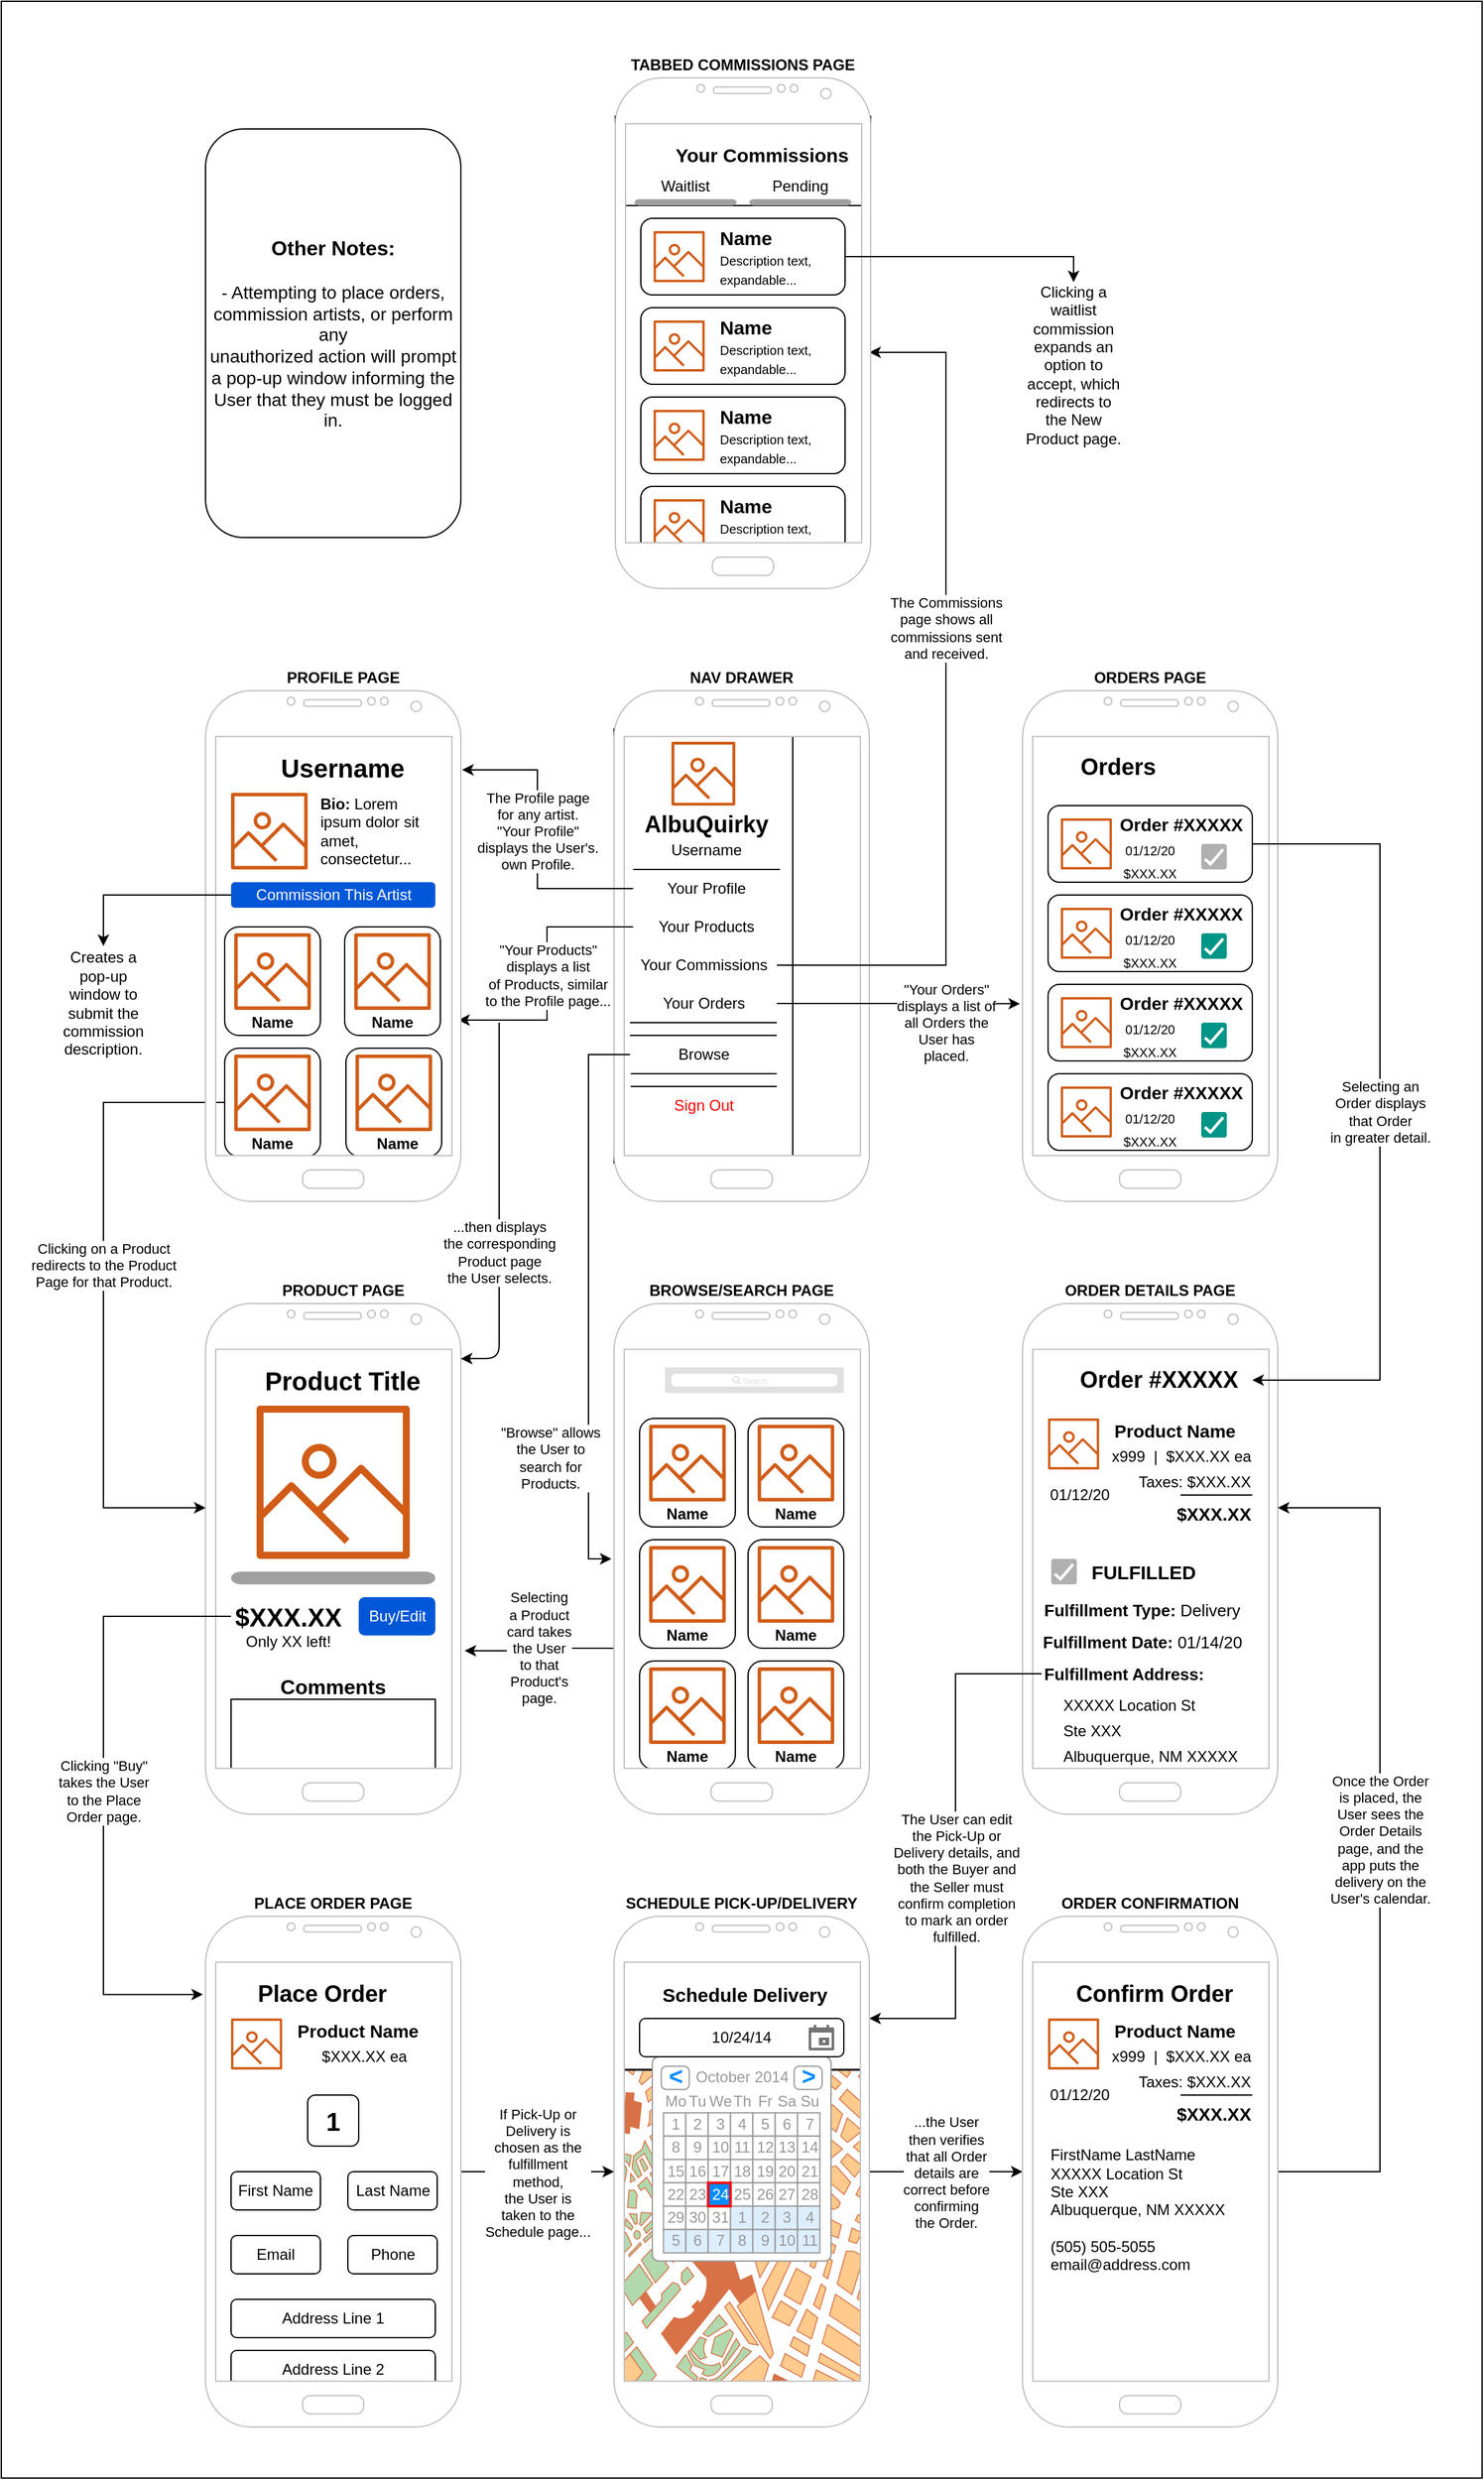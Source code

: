 <mxfile version="13.9.8" type="device"><diagram id="IIbsq6u_dmkFdL6LOVy9" name="Page-1"><mxGraphModel dx="2272" dy="1862" grid="1" gridSize="10" guides="1" tooltips="1" connect="1" arrows="1" fold="1" page="1" pageScale="1" pageWidth="850" pageHeight="1100" math="0" shadow="0"><root><mxCell id="0"/><mxCell id="1" parent="0"/><mxCell id="evAq6T7Cqtdbjs6q1z-Q-258" value="" style="rounded=0;whiteSpace=wrap;html=1;align=center;" vertex="1" parent="1"><mxGeometry x="-160" y="-820" width="1160" height="1940" as="geometry"/></mxCell><mxCell id="evAq6T7Cqtdbjs6q1z-Q-256" value="" style="verticalLabelPosition=bottom;shadow=0;dashed=0;align=center;html=1;verticalAlign=top;strokeWidth=1;shape=mxgraph.mockup.misc.map;" vertex="1" parent="1"><mxGeometry x="325" y="800" width="192" height="250" as="geometry"/></mxCell><mxCell id="SGGgblpEEjvJVKzARVZu-167" value="" style="rounded=1;whiteSpace=wrap;html=1;" parent="1" vertex="1"><mxGeometry x="660" y="-120" width="160" height="60" as="geometry"/></mxCell><mxCell id="SGGgblpEEjvJVKzARVZu-34" value="" style="rounded=0;whiteSpace=wrap;html=1;" parent="1" vertex="1"><mxGeometry x="321" y="-730" width="200" height="70" as="geometry"/></mxCell><mxCell id="SGGgblpEEjvJVKzARVZu-15" value="" style="rounded=0;whiteSpace=wrap;html=1;" parent="1" vertex="1"><mxGeometry x="320" y="-250" width="140" height="340" as="geometry"/></mxCell><mxCell id="SGGgblpEEjvJVKzARVZu-12" value="" style="rounded=0;whiteSpace=wrap;html=1;" parent="1" vertex="1"><mxGeometry x="20" y="510" width="160" height="70" as="geometry"/></mxCell><mxCell id="SGGgblpEEjvJVKzARVZu-1" value="" style="verticalLabelPosition=bottom;verticalAlign=top;html=1;shadow=0;dashed=0;strokeWidth=1;shape=mxgraph.android.phone2;strokeColor=#c0c0c0;" parent="1" vertex="1"><mxGeometry y="200" width="200" height="400" as="geometry"/></mxCell><mxCell id="SGGgblpEEjvJVKzARVZu-2" value="" style="outlineConnect=0;fontColor=#232F3E;gradientColor=none;fillColor=#D05C17;strokeColor=none;dashed=0;verticalLabelPosition=bottom;verticalAlign=top;align=center;html=1;fontSize=12;fontStyle=0;aspect=fixed;pointerEvents=1;shape=mxgraph.aws4.container_registry_image;" parent="1" vertex="1"><mxGeometry x="40" y="280" width="120" height="120" as="geometry"/></mxCell><mxCell id="SGGgblpEEjvJVKzARVZu-3" value="&lt;b&gt;&lt;font style=&quot;font-size: 20px&quot;&gt;Product Title&lt;/font&gt;&lt;/b&gt;" style="text;html=1;strokeColor=none;fillColor=none;align=center;verticalAlign=middle;whiteSpace=wrap;rounded=0;" parent="1" vertex="1"><mxGeometry x="30" y="250" width="155" height="20" as="geometry"/></mxCell><mxCell id="SGGgblpEEjvJVKzARVZu-6" value="" style="html=1;verticalLabelPosition=bottom;labelBackgroundColor=#ffffff;verticalAlign=top;shadow=0;dashed=0;strokeWidth=2;shape=mxgraph.ios7.misc.scroll_(horizontal);fillColor=#a0a0a0;" parent="1" vertex="1"><mxGeometry x="20" y="410" width="160" height="10" as="geometry"/></mxCell><mxCell id="SGGgblpEEjvJVKzARVZu-8" value="Buy/Edit" style="rounded=1;fillColor=#0057D8;align=center;strokeColor=none;html=1;fontColor=#ffffff;fontSize=12" parent="1" vertex="1"><mxGeometry x="120" y="430" width="60" height="30" as="geometry"/></mxCell><mxCell id="SGGgblpEEjvJVKzARVZu-10" value="&lt;b&gt;&lt;font style=&quot;font-size: 20px&quot;&gt;$XXX.XX&lt;/font&gt;&lt;/b&gt;" style="text;html=1;strokeColor=none;fillColor=none;align=center;verticalAlign=middle;whiteSpace=wrap;rounded=0;" parent="1" vertex="1"><mxGeometry x="20" y="426.63" width="90" height="36.75" as="geometry"/></mxCell><mxCell id="SGGgblpEEjvJVKzARVZu-11" value="&lt;b&gt;&lt;font style=&quot;font-size: 16px&quot;&gt;Comments&lt;/font&gt;&lt;/b&gt;" style="text;html=1;strokeColor=none;fillColor=none;align=center;verticalAlign=middle;whiteSpace=wrap;rounded=0;" parent="1" vertex="1"><mxGeometry x="15" y="490" width="170" height="20" as="geometry"/></mxCell><mxCell id="SGGgblpEEjvJVKzARVZu-13" value="Only XX left!" style="text;html=1;strokeColor=none;fillColor=none;align=center;verticalAlign=middle;whiteSpace=wrap;rounded=0;" parent="1" vertex="1"><mxGeometry x="20" y="460" width="90" height="10" as="geometry"/></mxCell><mxCell id="SGGgblpEEjvJVKzARVZu-14" value="" style="verticalLabelPosition=bottom;verticalAlign=top;html=1;shadow=0;dashed=0;strokeWidth=1;shape=mxgraph.android.phone2;strokeColor=#c0c0c0;" parent="1" vertex="1"><mxGeometry x="320" y="-280" width="200" height="400" as="geometry"/></mxCell><mxCell id="SGGgblpEEjvJVKzARVZu-16" value="" style="outlineConnect=0;fontColor=#232F3E;gradientColor=none;fillColor=#D05C17;strokeColor=none;dashed=0;verticalLabelPosition=bottom;verticalAlign=top;align=center;html=1;fontSize=12;fontStyle=0;aspect=fixed;pointerEvents=1;shape=mxgraph.aws4.container_registry_image;" parent="1" vertex="1"><mxGeometry x="365" y="-240" width="50" height="50" as="geometry"/></mxCell><mxCell id="SGGgblpEEjvJVKzARVZu-17" value="&lt;b&gt;&lt;font style=&quot;font-size: 18px&quot;&gt;AlbuQuirky&lt;/font&gt;&lt;/b&gt;" style="text;html=1;strokeColor=none;fillColor=none;align=center;verticalAlign=middle;whiteSpace=wrap;rounded=0;" parent="1" vertex="1"><mxGeometry x="335" y="-190" width="115" height="30" as="geometry"/></mxCell><mxCell id="SGGgblpEEjvJVKzARVZu-18" value="Username" style="text;html=1;strokeColor=none;fillColor=none;align=center;verticalAlign=middle;whiteSpace=wrap;rounded=0;" parent="1" vertex="1"><mxGeometry x="335" y="-170" width="115" height="30" as="geometry"/></mxCell><mxCell id="SGGgblpEEjvJVKzARVZu-19" value="" style="endArrow=none;html=1;entryX=1;entryY=1;entryDx=0;entryDy=0;" parent="1" target="SGGgblpEEjvJVKzARVZu-18" edge="1"><mxGeometry width="50" height="50" relative="1" as="geometry"><mxPoint x="335" y="-140" as="sourcePoint"/><mxPoint x="415" y="-140" as="targetPoint"/><Array as="points"><mxPoint x="365" y="-140"/></Array></mxGeometry></mxCell><mxCell id="SGGgblpEEjvJVKzARVZu-98" value="The Profile page&lt;br&gt;for any artist.&lt;br&gt;&quot;Your Profile&quot;&lt;br&gt;displays the User's.&lt;br&gt;own Profile." style="edgeStyle=orthogonalEdgeStyle;rounded=0;orthogonalLoop=1;jettySize=auto;html=1;exitX=0;exitY=0.5;exitDx=0;exitDy=0;entryX=1.005;entryY=0.155;entryDx=0;entryDy=0;entryPerimeter=0;" parent="1" source="SGGgblpEEjvJVKzARVZu-20" target="SGGgblpEEjvJVKzARVZu-70" edge="1"><mxGeometry x="0.057" relative="1" as="geometry"><Array as="points"><mxPoint x="260" y="-125"/><mxPoint x="260" y="-218"/></Array><mxPoint as="offset"/></mxGeometry></mxCell><mxCell id="SGGgblpEEjvJVKzARVZu-20" value="Your Profile" style="text;html=1;strokeColor=none;fillColor=none;align=center;verticalAlign=middle;whiteSpace=wrap;rounded=0;" parent="1" vertex="1"><mxGeometry x="335" y="-140" width="115" height="30" as="geometry"/></mxCell><mxCell id="SGGgblpEEjvJVKzARVZu-119" value="&quot;Your Products&quot;&lt;br&gt;displays a list&lt;br&gt;of Products, similar&lt;br&gt;to the Profile page..." style="edgeStyle=orthogonalEdgeStyle;rounded=0;orthogonalLoop=1;jettySize=auto;html=1;exitX=0;exitY=0.5;exitDx=0;exitDy=0;entryX=0.99;entryY=0.645;entryDx=0;entryDy=0;entryPerimeter=0;" parent="1" source="SGGgblpEEjvJVKzARVZu-21" target="SGGgblpEEjvJVKzARVZu-70" edge="1"><mxGeometry relative="1" as="geometry"><mxPoint x="204" y="-95" as="targetPoint"/></mxGeometry></mxCell><mxCell id="SGGgblpEEjvJVKzARVZu-21" value="Your Products" style="text;html=1;strokeColor=none;fillColor=none;align=center;verticalAlign=middle;whiteSpace=wrap;rounded=0;" parent="1" vertex="1"><mxGeometry x="335" y="-110" width="115" height="30" as="geometry"/></mxCell><mxCell id="SGGgblpEEjvJVKzARVZu-160" value="&quot;Your Orders&quot;&lt;br&gt;displays a list of&lt;br&gt;all Orders the&lt;br&gt;User has&lt;br&gt;placed." style="edgeStyle=orthogonalEdgeStyle;rounded=0;orthogonalLoop=1;jettySize=auto;html=1;exitX=1;exitY=0.5;exitDx=0;exitDy=0;entryX=-0.01;entryY=0.613;entryDx=0;entryDy=0;entryPerimeter=0;" parent="1" source="SGGgblpEEjvJVKzARVZu-22" target="SGGgblpEEjvJVKzARVZu-144" edge="1"><mxGeometry x="0.403" y="-15" relative="1" as="geometry"><mxPoint x="-1" as="offset"/></mxGeometry></mxCell><mxCell id="SGGgblpEEjvJVKzARVZu-22" value="Your Orders" style="text;html=1;strokeColor=none;fillColor=none;align=center;verticalAlign=middle;whiteSpace=wrap;rounded=0;" parent="1" vertex="1"><mxGeometry x="332.5" y="-50" width="115" height="30" as="geometry"/></mxCell><mxCell id="evAq6T7Cqtdbjs6q1z-Q-44" value="&quot;Browse&quot; allows&lt;br&gt;the User to&lt;br&gt;search for&lt;br&gt;Products." style="edgeStyle=orthogonalEdgeStyle;rounded=0;orthogonalLoop=1;jettySize=auto;html=1;exitX=0;exitY=0.5;exitDx=0;exitDy=0;entryX=-0.01;entryY=0.5;entryDx=0;entryDy=0;entryPerimeter=0;" edge="1" parent="1" source="SGGgblpEEjvJVKzARVZu-29" target="evAq6T7Cqtdbjs6q1z-Q-3"><mxGeometry x="0.56" y="-30" relative="1" as="geometry"><mxPoint x="310" y="400" as="targetPoint"/><Array as="points"><mxPoint x="300" y="5"/><mxPoint x="300" y="400"/></Array><mxPoint y="1" as="offset"/></mxGeometry></mxCell><mxCell id="SGGgblpEEjvJVKzARVZu-29" value="Browse" style="text;html=1;strokeColor=none;fillColor=none;align=center;verticalAlign=middle;whiteSpace=wrap;rounded=0;" parent="1" vertex="1"><mxGeometry x="332.5" y="-10" width="115" height="30" as="geometry"/></mxCell><mxCell id="SGGgblpEEjvJVKzARVZu-31" value="" style="endArrow=none;html=1;entryX=1;entryY=1;entryDx=0;entryDy=0;exitX=0;exitY=1;exitDx=0;exitDy=0;" parent="1" source="SGGgblpEEjvJVKzARVZu-22" target="SGGgblpEEjvJVKzARVZu-22" edge="1"><mxGeometry width="50" height="50" relative="1" as="geometry"><mxPoint x="332.5" y="-50" as="sourcePoint"/><mxPoint x="412.5" y="-50" as="targetPoint"/></mxGeometry></mxCell><mxCell id="SGGgblpEEjvJVKzARVZu-32" value="" style="endArrow=none;html=1;entryX=1;entryY=0;entryDx=0;entryDy=0;exitX=0;exitY=0;exitDx=0;exitDy=0;" parent="1" source="SGGgblpEEjvJVKzARVZu-29" target="SGGgblpEEjvJVKzARVZu-29" edge="1"><mxGeometry width="50" height="50" relative="1" as="geometry"><mxPoint x="332.5" y="-40" as="sourcePoint"/><mxPoint x="412.5" y="-40" as="targetPoint"/></mxGeometry></mxCell><mxCell id="SGGgblpEEjvJVKzARVZu-68" value="The Commissions&lt;br&gt;page shows all&lt;br&gt;commissions sent&lt;br&gt;and received." style="edgeStyle=orthogonalEdgeStyle;rounded=0;orthogonalLoop=1;jettySize=auto;html=1;exitX=1;exitY=0.5;exitDx=0;exitDy=0;" parent="1" source="SGGgblpEEjvJVKzARVZu-33" edge="1"><mxGeometry x="0.184" relative="1" as="geometry"><Array as="points"><mxPoint x="580" y="-65"/><mxPoint x="580" y="-545"/></Array><mxPoint y="1" as="offset"/><mxPoint x="520" y="-545" as="targetPoint"/></mxGeometry></mxCell><mxCell id="SGGgblpEEjvJVKzARVZu-33" value="Your Commissions" style="text;html=1;strokeColor=none;fillColor=none;align=center;verticalAlign=middle;whiteSpace=wrap;rounded=0;" parent="1" vertex="1"><mxGeometry x="332.5" y="-80" width="115" height="30" as="geometry"/></mxCell><mxCell id="SGGgblpEEjvJVKzARVZu-35" value="Waitlist" style="text;html=1;strokeColor=none;fillColor=none;align=center;verticalAlign=middle;whiteSpace=wrap;rounded=0;" parent="1" vertex="1"><mxGeometry x="331" y="-685.5" width="90" height="20" as="geometry"/></mxCell><mxCell id="SGGgblpEEjvJVKzARVZu-36" value="&lt;b&gt;&lt;font style=&quot;font-size: 15px&quot;&gt;Your Commissions&lt;/font&gt;&lt;/b&gt;" style="text;html=1;strokeColor=none;fillColor=none;align=center;verticalAlign=middle;whiteSpace=wrap;rounded=0;" parent="1" vertex="1"><mxGeometry x="361" y="-715.5" width="150" height="30" as="geometry"/></mxCell><mxCell id="SGGgblpEEjvJVKzARVZu-37" value="Pending" style="text;html=1;strokeColor=none;fillColor=none;align=center;verticalAlign=middle;whiteSpace=wrap;rounded=0;" parent="1" vertex="1"><mxGeometry x="421" y="-685.5" width="90" height="20" as="geometry"/></mxCell><mxCell id="SGGgblpEEjvJVKzARVZu-55" value="" style="html=1;verticalLabelPosition=bottom;labelBackgroundColor=#ffffff;verticalAlign=top;shadow=0;dashed=0;strokeWidth=2;shape=mxgraph.ios7.misc.scroll_(horizontal);fillColor=#a0a0a0;" parent="1" vertex="1"><mxGeometry x="336" y="-665" width="80" height="5" as="geometry"/></mxCell><mxCell id="SGGgblpEEjvJVKzARVZu-58" value="" style="shape=image;html=1;verticalAlign=top;verticalLabelPosition=bottom;labelBackgroundColor=#ffffff;imageAspect=0;aspect=fixed;image=https://cdn4.iconfinder.com/data/icons/wirecons-free-vector-icons/32/menu-alt-128.png" parent="1" vertex="1"><mxGeometry x="15" y="251" width="19" height="19" as="geometry"/></mxCell><mxCell id="SGGgblpEEjvJVKzARVZu-59" value="" style="shape=image;html=1;verticalAlign=top;verticalLabelPosition=bottom;labelBackgroundColor=#ffffff;imageAspect=0;aspect=fixed;image=https://cdn4.iconfinder.com/data/icons/wirecons-free-vector-icons/32/menu-alt-128.png" parent="1" vertex="1"><mxGeometry x="335" y="-710" width="19" height="19" as="geometry"/></mxCell><mxCell id="SGGgblpEEjvJVKzARVZu-60" value="" style="html=1;verticalLabelPosition=bottom;labelBackgroundColor=#ffffff;verticalAlign=top;shadow=0;dashed=0;strokeWidth=2;shape=mxgraph.ios7.misc.scroll_(horizontal);fillColor=#a0a0a0;" parent="1" vertex="1"><mxGeometry x="426" y="-665" width="80" height="5" as="geometry"/></mxCell><mxCell id="SGGgblpEEjvJVKzARVZu-61" value="" style="rounded=1;whiteSpace=wrap;html=1;" parent="1" vertex="1"><mxGeometry x="341" y="-650" width="160" height="60" as="geometry"/></mxCell><mxCell id="SGGgblpEEjvJVKzARVZu-62" value="" style="outlineConnect=0;fontColor=#232F3E;gradientColor=none;fillColor=#D05C17;strokeColor=none;dashed=0;verticalLabelPosition=bottom;verticalAlign=top;align=center;html=1;fontSize=12;fontStyle=0;aspect=fixed;pointerEvents=1;shape=mxgraph.aws4.container_registry_image;" parent="1" vertex="1"><mxGeometry x="351" y="-640" width="40" height="40" as="geometry"/></mxCell><mxCell id="SGGgblpEEjvJVKzARVZu-63" value="&lt;span style=&quot;font-size: 15px&quot;&gt;&lt;b&gt;Name&lt;/b&gt;&lt;/span&gt;" style="text;html=1;strokeColor=none;fillColor=none;align=left;verticalAlign=middle;whiteSpace=wrap;rounded=0;" parent="1" vertex="1"><mxGeometry x="401" y="-650" width="100" height="30" as="geometry"/></mxCell><mxCell id="SGGgblpEEjvJVKzARVZu-64" value="&lt;font style=&quot;font-size: 10px&quot;&gt;Description text, expandable...&lt;/font&gt;" style="text;html=1;strokeColor=none;fillColor=none;align=left;verticalAlign=middle;whiteSpace=wrap;rounded=0;" parent="1" vertex="1"><mxGeometry x="401" y="-630" width="90" height="40" as="geometry"/></mxCell><mxCell id="SGGgblpEEjvJVKzARVZu-65" value="" style="endArrow=none;html=1;entryX=1;entryY=1;entryDx=0;entryDy=0;" parent="1" target="SGGgblpEEjvJVKzARVZu-29" edge="1"><mxGeometry width="50" height="50" relative="1" as="geometry"><mxPoint x="333" y="20" as="sourcePoint"/><mxPoint x="412.5" y="20" as="targetPoint"/></mxGeometry></mxCell><mxCell id="SGGgblpEEjvJVKzARVZu-66" value="&lt;font color=&quot;#ff0000&quot;&gt;Sign Out&lt;/font&gt;" style="text;html=1;strokeColor=none;fillColor=none;align=center;verticalAlign=middle;whiteSpace=wrap;rounded=0;" parent="1" vertex="1"><mxGeometry x="332.5" y="30" width="115" height="30" as="geometry"/></mxCell><mxCell id="SGGgblpEEjvJVKzARVZu-67" value="" style="endArrow=none;html=1;entryX=1;entryY=0;entryDx=0;entryDy=0;" parent="1" target="SGGgblpEEjvJVKzARVZu-66" edge="1"><mxGeometry width="50" height="50" relative="1" as="geometry"><mxPoint x="333" y="30" as="sourcePoint"/><mxPoint x="412.5" y="30" as="targetPoint"/></mxGeometry></mxCell><mxCell id="SGGgblpEEjvJVKzARVZu-71" value="" style="outlineConnect=0;fontColor=#232F3E;gradientColor=none;fillColor=#D05C17;strokeColor=none;dashed=0;verticalLabelPosition=bottom;verticalAlign=top;align=center;html=1;fontSize=12;fontStyle=0;aspect=fixed;pointerEvents=1;shape=mxgraph.aws4.container_registry_image;" parent="1" vertex="1"><mxGeometry x="20" y="-200" width="60" height="60" as="geometry"/></mxCell><mxCell id="SGGgblpEEjvJVKzARVZu-72" value="&lt;b&gt;&lt;font style=&quot;font-size: 20px&quot;&gt;Username&lt;/font&gt;&lt;/b&gt;" style="text;html=1;strokeColor=none;fillColor=none;align=center;verticalAlign=middle;whiteSpace=wrap;rounded=0;" parent="1" vertex="1"><mxGeometry x="30" y="-230" width="155" height="20" as="geometry"/></mxCell><mxCell id="SGGgblpEEjvJVKzARVZu-78" value="" style="shape=image;html=1;verticalAlign=top;verticalLabelPosition=bottom;labelBackgroundColor=#ffffff;imageAspect=0;aspect=fixed;image=https://cdn4.iconfinder.com/data/icons/wirecons-free-vector-icons/32/menu-alt-128.png" parent="1" vertex="1"><mxGeometry x="15" y="-229" width="19" height="19" as="geometry"/></mxCell><mxCell id="SGGgblpEEjvJVKzARVZu-79" value="&lt;b&gt;Bio:&lt;/b&gt;&amp;nbsp;Lorem ipsum dolor sit amet, consectetur..." style="text;html=1;strokeColor=none;fillColor=none;align=left;verticalAlign=middle;whiteSpace=wrap;rounded=0;" parent="1" vertex="1"><mxGeometry x="87.5" y="-200" width="96.5" height="60" as="geometry"/></mxCell><mxCell id="SGGgblpEEjvJVKzARVZu-80" value="Commission This Artist" style="rounded=1;fillColor=#0057D8;align=center;strokeColor=none;html=1;fontColor=#ffffff;fontSize=12" parent="1" vertex="1"><mxGeometry x="20" y="-130" width="160" height="20" as="geometry"/></mxCell><mxCell id="SGGgblpEEjvJVKzARVZu-82" value="" style="rounded=1;whiteSpace=wrap;html=1;" parent="1" vertex="1"><mxGeometry x="15" y="-95" width="75" height="85" as="geometry"/></mxCell><mxCell id="SGGgblpEEjvJVKzARVZu-81" value="" style="outlineConnect=0;fontColor=#232F3E;gradientColor=none;fillColor=#D05C17;strokeColor=none;dashed=0;verticalLabelPosition=bottom;verticalAlign=top;align=center;html=1;fontSize=12;fontStyle=0;aspect=fixed;pointerEvents=1;shape=mxgraph.aws4.container_registry_image;" parent="1" vertex="1"><mxGeometry x="22.5" y="-90" width="60" height="60" as="geometry"/></mxCell><mxCell id="SGGgblpEEjvJVKzARVZu-84" value="&lt;b&gt;Name&lt;/b&gt;" style="text;html=1;strokeColor=none;fillColor=none;align=center;verticalAlign=middle;whiteSpace=wrap;rounded=0;" parent="1" vertex="1"><mxGeometry x="15" y="-30" width="75" height="20" as="geometry"/></mxCell><mxCell id="SGGgblpEEjvJVKzARVZu-88" value="" style="rounded=1;whiteSpace=wrap;html=1;" parent="1" vertex="1"><mxGeometry x="109" y="-95" width="75" height="85" as="geometry"/></mxCell><mxCell id="SGGgblpEEjvJVKzARVZu-89" value="" style="outlineConnect=0;fontColor=#232F3E;gradientColor=none;fillColor=#D05C17;strokeColor=none;dashed=0;verticalLabelPosition=bottom;verticalAlign=top;align=center;html=1;fontSize=12;fontStyle=0;aspect=fixed;pointerEvents=1;shape=mxgraph.aws4.container_registry_image;" parent="1" vertex="1"><mxGeometry x="116.5" y="-90" width="60" height="60" as="geometry"/></mxCell><mxCell id="SGGgblpEEjvJVKzARVZu-90" value="&lt;b&gt;Name&lt;/b&gt;" style="text;html=1;strokeColor=none;fillColor=none;align=center;verticalAlign=middle;whiteSpace=wrap;rounded=0;" parent="1" vertex="1"><mxGeometry x="109" y="-30" width="75" height="20" as="geometry"/></mxCell><mxCell id="SGGgblpEEjvJVKzARVZu-117" value="Clicking on a Product&lt;br&gt;redirects to the Product&lt;br&gt;Page for that Product." style="edgeStyle=orthogonalEdgeStyle;rounded=0;orthogonalLoop=1;jettySize=auto;html=1;exitX=0;exitY=0.5;exitDx=0;exitDy=0;entryX=0;entryY=0.4;entryDx=0;entryDy=0;entryPerimeter=0;" parent="1" source="SGGgblpEEjvJVKzARVZu-91" target="SGGgblpEEjvJVKzARVZu-1" edge="1"><mxGeometry x="-0.096" relative="1" as="geometry"><mxPoint x="-80" y="360" as="targetPoint"/><Array as="points"><mxPoint x="-80" y="43"/><mxPoint x="-80" y="360"/></Array><mxPoint as="offset"/></mxGeometry></mxCell><mxCell id="SGGgblpEEjvJVKzARVZu-91" value="" style="rounded=1;whiteSpace=wrap;html=1;" parent="1" vertex="1"><mxGeometry x="15" width="75" height="85" as="geometry"/></mxCell><mxCell id="SGGgblpEEjvJVKzARVZu-92" value="" style="outlineConnect=0;fontColor=#232F3E;gradientColor=none;fillColor=#D05C17;strokeColor=none;dashed=0;verticalLabelPosition=bottom;verticalAlign=top;align=center;html=1;fontSize=12;fontStyle=0;aspect=fixed;pointerEvents=1;shape=mxgraph.aws4.container_registry_image;" parent="1" vertex="1"><mxGeometry x="22.5" y="5" width="60" height="60" as="geometry"/></mxCell><mxCell id="SGGgblpEEjvJVKzARVZu-93" value="&lt;b&gt;Name&lt;/b&gt;" style="text;html=1;strokeColor=none;fillColor=none;align=center;verticalAlign=middle;whiteSpace=wrap;rounded=0;" parent="1" vertex="1"><mxGeometry x="15" y="65" width="75" height="20" as="geometry"/></mxCell><mxCell id="SGGgblpEEjvJVKzARVZu-94" value="" style="rounded=1;whiteSpace=wrap;html=1;" parent="1" vertex="1"><mxGeometry x="110" width="75" height="85" as="geometry"/></mxCell><mxCell id="SGGgblpEEjvJVKzARVZu-95" value="" style="outlineConnect=0;fontColor=#232F3E;gradientColor=none;fillColor=#D05C17;strokeColor=none;dashed=0;verticalLabelPosition=bottom;verticalAlign=top;align=center;html=1;fontSize=12;fontStyle=0;aspect=fixed;pointerEvents=1;shape=mxgraph.aws4.container_registry_image;" parent="1" vertex="1"><mxGeometry x="117.5" y="5" width="60" height="60" as="geometry"/></mxCell><mxCell id="SGGgblpEEjvJVKzARVZu-96" value="&lt;b&gt;Name&lt;/b&gt;" style="text;html=1;strokeColor=none;fillColor=none;align=center;verticalAlign=middle;whiteSpace=wrap;rounded=0;" parent="1" vertex="1"><mxGeometry x="112.5" y="65" width="75" height="20" as="geometry"/></mxCell><mxCell id="SGGgblpEEjvJVKzARVZu-70" value="" style="verticalLabelPosition=bottom;verticalAlign=top;html=1;shadow=0;dashed=0;strokeWidth=1;shape=mxgraph.android.phone2;strokeColor=#c0c0c0;" parent="1" vertex="1"><mxGeometry y="-280" width="200" height="400" as="geometry"/></mxCell><mxCell id="SGGgblpEEjvJVKzARVZu-101" value="Creates a pop-up window to submit the commission description." style="text;html=1;strokeColor=none;fillColor=none;align=center;verticalAlign=middle;whiteSpace=wrap;rounded=0;" parent="1" vertex="1"><mxGeometry x="-120" y="-80" width="80" height="90" as="geometry"/></mxCell><mxCell id="SGGgblpEEjvJVKzARVZu-102" value="" style="rounded=1;whiteSpace=wrap;html=1;" parent="1" vertex="1"><mxGeometry x="341" y="-580" width="160" height="60" as="geometry"/></mxCell><mxCell id="SGGgblpEEjvJVKzARVZu-103" value="" style="outlineConnect=0;fontColor=#232F3E;gradientColor=none;fillColor=#D05C17;strokeColor=none;dashed=0;verticalLabelPosition=bottom;verticalAlign=top;align=center;html=1;fontSize=12;fontStyle=0;aspect=fixed;pointerEvents=1;shape=mxgraph.aws4.container_registry_image;" parent="1" vertex="1"><mxGeometry x="351" y="-570" width="40" height="40" as="geometry"/></mxCell><mxCell id="SGGgblpEEjvJVKzARVZu-104" value="&lt;span style=&quot;font-size: 15px&quot;&gt;&lt;b&gt;Name&lt;/b&gt;&lt;/span&gt;" style="text;html=1;strokeColor=none;fillColor=none;align=left;verticalAlign=middle;whiteSpace=wrap;rounded=0;" parent="1" vertex="1"><mxGeometry x="401" y="-580" width="100" height="30" as="geometry"/></mxCell><mxCell id="SGGgblpEEjvJVKzARVZu-105" value="&lt;font style=&quot;font-size: 10px&quot;&gt;Description text, expandable...&lt;/font&gt;" style="text;html=1;strokeColor=none;fillColor=none;align=left;verticalAlign=middle;whiteSpace=wrap;rounded=0;" parent="1" vertex="1"><mxGeometry x="401" y="-560" width="90" height="40" as="geometry"/></mxCell><mxCell id="SGGgblpEEjvJVKzARVZu-106" value="" style="rounded=1;whiteSpace=wrap;html=1;" parent="1" vertex="1"><mxGeometry x="341" y="-510" width="160" height="60" as="geometry"/></mxCell><mxCell id="SGGgblpEEjvJVKzARVZu-107" value="" style="outlineConnect=0;fontColor=#232F3E;gradientColor=none;fillColor=#D05C17;strokeColor=none;dashed=0;verticalLabelPosition=bottom;verticalAlign=top;align=center;html=1;fontSize=12;fontStyle=0;aspect=fixed;pointerEvents=1;shape=mxgraph.aws4.container_registry_image;" parent="1" vertex="1"><mxGeometry x="351" y="-500" width="40" height="40" as="geometry"/></mxCell><mxCell id="SGGgblpEEjvJVKzARVZu-108" value="&lt;span style=&quot;font-size: 15px&quot;&gt;&lt;b&gt;Name&lt;/b&gt;&lt;/span&gt;" style="text;html=1;strokeColor=none;fillColor=none;align=left;verticalAlign=middle;whiteSpace=wrap;rounded=0;" parent="1" vertex="1"><mxGeometry x="401" y="-510" width="100" height="30" as="geometry"/></mxCell><mxCell id="SGGgblpEEjvJVKzARVZu-109" value="&lt;font style=&quot;font-size: 10px&quot;&gt;Description text, expandable...&lt;/font&gt;" style="text;html=1;strokeColor=none;fillColor=none;align=left;verticalAlign=middle;whiteSpace=wrap;rounded=0;" parent="1" vertex="1"><mxGeometry x="401" y="-490" width="90" height="40" as="geometry"/></mxCell><mxCell id="SGGgblpEEjvJVKzARVZu-110" value="" style="rounded=1;whiteSpace=wrap;html=1;" parent="1" vertex="1"><mxGeometry x="341" y="-440" width="160" height="60" as="geometry"/></mxCell><mxCell id="SGGgblpEEjvJVKzARVZu-111" value="" style="outlineConnect=0;fontColor=#232F3E;gradientColor=none;fillColor=#D05C17;strokeColor=none;dashed=0;verticalLabelPosition=bottom;verticalAlign=top;align=center;html=1;fontSize=12;fontStyle=0;aspect=fixed;pointerEvents=1;shape=mxgraph.aws4.container_registry_image;" parent="1" vertex="1"><mxGeometry x="351" y="-430" width="40" height="40" as="geometry"/></mxCell><mxCell id="SGGgblpEEjvJVKzARVZu-112" value="&lt;span style=&quot;font-size: 15px&quot;&gt;&lt;b&gt;Name&lt;/b&gt;&lt;/span&gt;" style="text;html=1;strokeColor=none;fillColor=none;align=left;verticalAlign=middle;whiteSpace=wrap;rounded=0;" parent="1" vertex="1"><mxGeometry x="401" y="-440" width="100" height="30" as="geometry"/></mxCell><mxCell id="SGGgblpEEjvJVKzARVZu-113" value="&lt;font style=&quot;font-size: 10px&quot;&gt;Description text, expandable...&lt;/font&gt;" style="text;html=1;strokeColor=none;fillColor=none;align=left;verticalAlign=middle;whiteSpace=wrap;rounded=0;" parent="1" vertex="1"><mxGeometry x="401" y="-420" width="90" height="40" as="geometry"/></mxCell><mxCell id="SGGgblpEEjvJVKzARVZu-28" value="" style="verticalLabelPosition=bottom;verticalAlign=top;html=1;shadow=0;dashed=0;strokeWidth=1;shape=mxgraph.android.phone2;strokeColor=#c0c0c0;" parent="1" vertex="1"><mxGeometry x="321" y="-760" width="200" height="400" as="geometry"/></mxCell><mxCell id="SGGgblpEEjvJVKzARVZu-100" value="" style="edgeStyle=orthogonalEdgeStyle;rounded=0;orthogonalLoop=1;jettySize=auto;html=1;" parent="1" source="SGGgblpEEjvJVKzARVZu-80" edge="1"><mxGeometry relative="1" as="geometry"><mxPoint x="-80" y="-80" as="targetPoint"/><Array as="points"><mxPoint x="-80" y="-120"/></Array></mxGeometry></mxCell><mxCell id="SGGgblpEEjvJVKzARVZu-115" value="" style="edgeStyle=orthogonalEdgeStyle;rounded=0;orthogonalLoop=1;jettySize=auto;html=1;entryX=0.5;entryY=0;entryDx=0;entryDy=0;" parent="1" source="SGGgblpEEjvJVKzARVZu-61" target="SGGgblpEEjvJVKzARVZu-116" edge="1"><mxGeometry relative="1" as="geometry"><mxPoint x="900" y="-620" as="targetPoint"/></mxGeometry></mxCell><mxCell id="SGGgblpEEjvJVKzARVZu-116" value="Clicking a &lt;br&gt;waitlist&lt;br&gt;commission expands an option to accept, which redirects to the New Product page." style="text;html=1;strokeColor=none;fillColor=none;align=center;verticalAlign=middle;whiteSpace=wrap;rounded=0;" parent="1" vertex="1"><mxGeometry x="640" y="-600" width="80" height="130" as="geometry"/></mxCell><mxCell id="SGGgblpEEjvJVKzARVZu-120" value="...then displays&lt;br&gt;the corresponding&lt;br&gt;Product page&lt;br&gt;the User selects." style="endArrow=classic;html=1;entryX=1;entryY=0.108;entryDx=0;entryDy=0;entryPerimeter=0;" parent="1" target="SGGgblpEEjvJVKzARVZu-1" edge="1"><mxGeometry x="0.229" width="50" height="50" relative="1" as="geometry"><mxPoint x="230" y="-20" as="sourcePoint"/><mxPoint x="410" y="10" as="targetPoint"/><Array as="points"><mxPoint x="230" y="120"/><mxPoint x="230" y="243"/></Array><mxPoint as="offset"/></mxGeometry></mxCell><mxCell id="SGGgblpEEjvJVKzARVZu-123" value="&lt;b&gt;&lt;font style=&quot;font-size: 18px&quot;&gt;Orders&lt;/font&gt;&lt;/b&gt;" style="text;html=1;strokeColor=none;fillColor=none;align=center;verticalAlign=middle;whiteSpace=wrap;rounded=0;" parent="1" vertex="1"><mxGeometry x="680" y="-235.5" width="70" height="30" as="geometry"/></mxCell><mxCell id="SGGgblpEEjvJVKzARVZu-126" value="" style="shape=image;html=1;verticalAlign=top;verticalLabelPosition=bottom;labelBackgroundColor=#ffffff;imageAspect=0;aspect=fixed;image=https://cdn4.iconfinder.com/data/icons/wirecons-free-vector-icons/32/menu-alt-128.png" parent="1" vertex="1"><mxGeometry x="654" y="-230" width="19" height="19" as="geometry"/></mxCell><mxCell id="SGGgblpEEjvJVKzARVZu-128" value="" style="rounded=1;whiteSpace=wrap;html=1;" parent="1" vertex="1"><mxGeometry x="660" y="-190" width="160" height="60" as="geometry"/></mxCell><mxCell id="SGGgblpEEjvJVKzARVZu-130" value="&lt;b&gt;&lt;font style=&quot;font-size: 14px&quot;&gt;Order #XXXXX&lt;/font&gt;&lt;/b&gt;" style="text;html=1;strokeColor=none;fillColor=none;align=center;verticalAlign=middle;whiteSpace=wrap;rounded=0;" parent="1" vertex="1"><mxGeometry x="707.5" y="-190" width="112.5" height="30" as="geometry"/></mxCell><mxCell id="SGGgblpEEjvJVKzARVZu-144" value="" style="verticalLabelPosition=bottom;verticalAlign=top;html=1;shadow=0;dashed=0;strokeWidth=1;shape=mxgraph.android.phone2;strokeColor=#c0c0c0;" parent="1" vertex="1"><mxGeometry x="640" y="-280" width="200" height="400" as="geometry"/></mxCell><mxCell id="SGGgblpEEjvJVKzARVZu-145" value="&lt;font style=&quot;font-size: 10px&quot;&gt;01/12/20&lt;/font&gt;" style="text;html=1;strokeColor=none;fillColor=none;align=center;verticalAlign=middle;whiteSpace=wrap;rounded=0;" parent="1" vertex="1"><mxGeometry x="710" y="-160" width="60" height="10" as="geometry"/></mxCell><mxCell id="SGGgblpEEjvJVKzARVZu-146" value="&lt;font style=&quot;font-size: 10px&quot;&gt;$XXX.XX&lt;/font&gt;" style="text;html=1;strokeColor=none;fillColor=none;align=center;verticalAlign=middle;whiteSpace=wrap;rounded=0;" parent="1" vertex="1"><mxGeometry x="710" y="-145" width="60" height="15" as="geometry"/></mxCell><mxCell id="SGGgblpEEjvJVKzARVZu-161" value="" style="shape=image;html=1;verticalAlign=top;verticalLabelPosition=bottom;labelBackgroundColor=#ffffff;imageAspect=0;aspect=fixed;image=https://cdn3.iconfinder.com/data/icons/google-material-design-icons/48/ic_expand_more_48px-128.png" parent="1" vertex="1"><mxGeometry x="165" y="-165" width="20" height="20" as="geometry"/></mxCell><mxCell id="SGGgblpEEjvJVKzARVZu-162" value="" style="outlineConnect=0;fontColor=#232F3E;gradientColor=none;fillColor=#D05C17;strokeColor=none;dashed=0;verticalLabelPosition=bottom;verticalAlign=top;align=center;html=1;fontSize=12;fontStyle=0;aspect=fixed;pointerEvents=1;shape=mxgraph.aws4.container_registry_image;" parent="1" vertex="1"><mxGeometry x="670" y="-180" width="40" height="40" as="geometry"/></mxCell><mxCell id="SGGgblpEEjvJVKzARVZu-163" value="" style="dashed=0;labelPosition=right;align=left;shape=mxgraph.gmdl.checkbox;strokeColor=none;fillColor=#009587;strokeWidth=2;aspect=fixed;" parent="1" vertex="1"><mxGeometry x="780" y="-90" width="20" height="20" as="geometry"/></mxCell><mxCell id="SGGgblpEEjvJVKzARVZu-166" value="" style="dashed=0;labelPosition=right;align=left;shape=mxgraph.gmdl.checkbox;strokeColor=none;fillColor=#B0B0B0;strokeWidth=2;aspect=fixed;" parent="1" vertex="1"><mxGeometry x="780" y="-160" width="20" height="20" as="geometry"/></mxCell><mxCell id="SGGgblpEEjvJVKzARVZu-168" value="&lt;b&gt;&lt;font style=&quot;font-size: 14px&quot;&gt;Order #XXXXX&lt;/font&gt;&lt;/b&gt;" style="text;html=1;strokeColor=none;fillColor=none;align=center;verticalAlign=middle;whiteSpace=wrap;rounded=0;" parent="1" vertex="1"><mxGeometry x="707.5" y="-120" width="112.5" height="30" as="geometry"/></mxCell><mxCell id="SGGgblpEEjvJVKzARVZu-169" value="&lt;font style=&quot;font-size: 10px&quot;&gt;01/12/20&lt;/font&gt;" style="text;html=1;strokeColor=none;fillColor=none;align=center;verticalAlign=middle;whiteSpace=wrap;rounded=0;" parent="1" vertex="1"><mxGeometry x="710" y="-90" width="60" height="10" as="geometry"/></mxCell><mxCell id="SGGgblpEEjvJVKzARVZu-170" value="&lt;font style=&quot;font-size: 10px&quot;&gt;$XXX.XX&lt;/font&gt;" style="text;html=1;strokeColor=none;fillColor=none;align=center;verticalAlign=middle;whiteSpace=wrap;rounded=0;" parent="1" vertex="1"><mxGeometry x="710" y="-75" width="60" height="15" as="geometry"/></mxCell><mxCell id="SGGgblpEEjvJVKzARVZu-171" value="" style="outlineConnect=0;fontColor=#232F3E;gradientColor=none;fillColor=#D05C17;strokeColor=none;dashed=0;verticalLabelPosition=bottom;verticalAlign=top;align=center;html=1;fontSize=12;fontStyle=0;aspect=fixed;pointerEvents=1;shape=mxgraph.aws4.container_registry_image;" parent="1" vertex="1"><mxGeometry x="670" y="-110" width="40" height="40" as="geometry"/></mxCell><mxCell id="SGGgblpEEjvJVKzARVZu-173" value="" style="rounded=1;whiteSpace=wrap;html=1;" parent="1" vertex="1"><mxGeometry x="660" y="-50" width="160" height="60" as="geometry"/></mxCell><mxCell id="SGGgblpEEjvJVKzARVZu-174" value="" style="dashed=0;labelPosition=right;align=left;shape=mxgraph.gmdl.checkbox;strokeColor=none;fillColor=#009587;strokeWidth=2;aspect=fixed;" parent="1" vertex="1"><mxGeometry x="780" y="-20" width="20" height="20" as="geometry"/></mxCell><mxCell id="SGGgblpEEjvJVKzARVZu-175" value="&lt;b&gt;&lt;font style=&quot;font-size: 14px&quot;&gt;Order #XXXXX&lt;/font&gt;&lt;/b&gt;" style="text;html=1;strokeColor=none;fillColor=none;align=center;verticalAlign=middle;whiteSpace=wrap;rounded=0;" parent="1" vertex="1"><mxGeometry x="707.5" y="-50" width="112.5" height="30" as="geometry"/></mxCell><mxCell id="SGGgblpEEjvJVKzARVZu-176" value="&lt;font style=&quot;font-size: 10px&quot;&gt;01/12/20&lt;/font&gt;" style="text;html=1;strokeColor=none;fillColor=none;align=center;verticalAlign=middle;whiteSpace=wrap;rounded=0;" parent="1" vertex="1"><mxGeometry x="710" y="-20" width="60" height="10" as="geometry"/></mxCell><mxCell id="SGGgblpEEjvJVKzARVZu-177" value="&lt;font style=&quot;font-size: 10px&quot;&gt;$XXX.XX&lt;/font&gt;" style="text;html=1;strokeColor=none;fillColor=none;align=center;verticalAlign=middle;whiteSpace=wrap;rounded=0;" parent="1" vertex="1"><mxGeometry x="710" y="-5" width="60" height="15" as="geometry"/></mxCell><mxCell id="SGGgblpEEjvJVKzARVZu-178" value="" style="outlineConnect=0;fontColor=#232F3E;gradientColor=none;fillColor=#D05C17;strokeColor=none;dashed=0;verticalLabelPosition=bottom;verticalAlign=top;align=center;html=1;fontSize=12;fontStyle=0;aspect=fixed;pointerEvents=1;shape=mxgraph.aws4.container_registry_image;" parent="1" vertex="1"><mxGeometry x="670" y="-40" width="40" height="40" as="geometry"/></mxCell><mxCell id="SGGgblpEEjvJVKzARVZu-179" value="" style="rounded=1;whiteSpace=wrap;html=1;" parent="1" vertex="1"><mxGeometry x="660" y="20" width="160" height="60" as="geometry"/></mxCell><mxCell id="SGGgblpEEjvJVKzARVZu-180" value="" style="dashed=0;labelPosition=right;align=left;shape=mxgraph.gmdl.checkbox;strokeColor=none;fillColor=#009587;strokeWidth=2;aspect=fixed;" parent="1" vertex="1"><mxGeometry x="780" y="50" width="20" height="20" as="geometry"/></mxCell><mxCell id="SGGgblpEEjvJVKzARVZu-181" value="&lt;b&gt;&lt;font style=&quot;font-size: 14px&quot;&gt;Order #XXXXX&lt;/font&gt;&lt;/b&gt;" style="text;html=1;strokeColor=none;fillColor=none;align=center;verticalAlign=middle;whiteSpace=wrap;rounded=0;" parent="1" vertex="1"><mxGeometry x="707.5" y="20" width="112.5" height="30" as="geometry"/></mxCell><mxCell id="SGGgblpEEjvJVKzARVZu-182" value="&lt;font style=&quot;font-size: 10px&quot;&gt;01/12/20&lt;/font&gt;" style="text;html=1;strokeColor=none;fillColor=none;align=center;verticalAlign=middle;whiteSpace=wrap;rounded=0;" parent="1" vertex="1"><mxGeometry x="710" y="50" width="60" height="10" as="geometry"/></mxCell><mxCell id="SGGgblpEEjvJVKzARVZu-183" value="&lt;font style=&quot;font-size: 10px&quot;&gt;$XXX.XX&lt;/font&gt;" style="text;html=1;strokeColor=none;fillColor=none;align=center;verticalAlign=middle;whiteSpace=wrap;rounded=0;" parent="1" vertex="1"><mxGeometry x="710" y="65" width="60" height="15" as="geometry"/></mxCell><mxCell id="SGGgblpEEjvJVKzARVZu-184" value="" style="outlineConnect=0;fontColor=#232F3E;gradientColor=none;fillColor=#D05C17;strokeColor=none;dashed=0;verticalLabelPosition=bottom;verticalAlign=top;align=center;html=1;fontSize=12;fontStyle=0;aspect=fixed;pointerEvents=1;shape=mxgraph.aws4.container_registry_image;" parent="1" vertex="1"><mxGeometry x="670" y="30" width="40" height="40" as="geometry"/></mxCell><mxCell id="SGGgblpEEjvJVKzARVZu-185" value="" style="shape=image;html=1;verticalAlign=top;verticalLabelPosition=bottom;labelBackgroundColor=#ffffff;imageAspect=0;aspect=fixed;image=https://cdn4.iconfinder.com/data/icons/wirecons-free-vector-icons/32/menu-alt-128.png" parent="1" vertex="1"><mxGeometry x="431" y="-235.5" width="19" height="19" as="geometry"/></mxCell><mxCell id="evAq6T7Cqtdbjs6q1z-Q-11" value="" style="shape=image;html=1;verticalAlign=top;verticalLabelPosition=bottom;labelBackgroundColor=#ffffff;imageAspect=0;aspect=fixed;image=https://cdn4.iconfinder.com/data/icons/wirecons-free-vector-icons/32/menu-alt-128.png" vertex="1" parent="1"><mxGeometry x="335" y="251" width="19" height="19" as="geometry"/></mxCell><mxCell id="evAq6T7Cqtdbjs6q1z-Q-12" value="" style="shape=rect;fillColor=#e0e0e0;strokeColor=none;" vertex="1" parent="1"><mxGeometry x="360" y="250" width="140" height="20" as="geometry"/></mxCell><mxCell id="evAq6T7Cqtdbjs6q1z-Q-13" value="" style="html=1;strokeWidth=1;shadow=0;dashed=0;shape=mxgraph.ios7ui.marginRect;rx=3;ry=3;rectMargin=5;strokeColor=none;" vertex="1" parent="evAq6T7Cqtdbjs6q1z-Q-12"><mxGeometry width="140" height="20" as="geometry"/></mxCell><mxCell id="evAq6T7Cqtdbjs6q1z-Q-14" value="Search" style="shape=mxgraph.ios7.icons.looking_glass;strokeColor=#e0e0e0;fillColor=none;fontColor=#e0e0e0;labelPosition=right;verticalLabelPosition=middle;align=left;verticalAlign=middle;fontSize=6;fontStyle=0;spacingTop=2;" vertex="1" parent="evAq6T7Cqtdbjs6q1z-Q-12"><mxGeometry x="0.5" y="0.5" width="6" height="6" relative="1" as="geometry"><mxPoint x="-17" y="-3" as="offset"/></mxGeometry></mxCell><mxCell id="evAq6T7Cqtdbjs6q1z-Q-26" value="" style="rounded=1;whiteSpace=wrap;html=1;" vertex="1" parent="1"><mxGeometry x="340" y="290" width="75" height="85" as="geometry"/></mxCell><mxCell id="evAq6T7Cqtdbjs6q1z-Q-27" value="" style="outlineConnect=0;fontColor=#232F3E;gradientColor=none;fillColor=#D05C17;strokeColor=none;dashed=0;verticalLabelPosition=bottom;verticalAlign=top;align=center;html=1;fontSize=12;fontStyle=0;aspect=fixed;pointerEvents=1;shape=mxgraph.aws4.container_registry_image;" vertex="1" parent="1"><mxGeometry x="347.5" y="295" width="60" height="60" as="geometry"/></mxCell><mxCell id="evAq6T7Cqtdbjs6q1z-Q-28" value="&lt;b&gt;Name&lt;/b&gt;" style="text;html=1;strokeColor=none;fillColor=none;align=center;verticalAlign=middle;whiteSpace=wrap;rounded=0;" vertex="1" parent="1"><mxGeometry x="340" y="355" width="75" height="20" as="geometry"/></mxCell><mxCell id="evAq6T7Cqtdbjs6q1z-Q-29" value="" style="rounded=1;whiteSpace=wrap;html=1;" vertex="1" parent="1"><mxGeometry x="425" y="290" width="75" height="85" as="geometry"/></mxCell><mxCell id="evAq6T7Cqtdbjs6q1z-Q-30" value="" style="outlineConnect=0;fontColor=#232F3E;gradientColor=none;fillColor=#D05C17;strokeColor=none;dashed=0;verticalLabelPosition=bottom;verticalAlign=top;align=center;html=1;fontSize=12;fontStyle=0;aspect=fixed;pointerEvents=1;shape=mxgraph.aws4.container_registry_image;" vertex="1" parent="1"><mxGeometry x="432.5" y="295" width="60" height="60" as="geometry"/></mxCell><mxCell id="evAq6T7Cqtdbjs6q1z-Q-31" value="&lt;b&gt;Name&lt;/b&gt;" style="text;html=1;strokeColor=none;fillColor=none;align=center;verticalAlign=middle;whiteSpace=wrap;rounded=0;" vertex="1" parent="1"><mxGeometry x="425" y="355" width="75" height="20" as="geometry"/></mxCell><mxCell id="evAq6T7Cqtdbjs6q1z-Q-32" value="" style="rounded=1;whiteSpace=wrap;html=1;" vertex="1" parent="1"><mxGeometry x="340" y="385" width="75" height="85" as="geometry"/></mxCell><mxCell id="evAq6T7Cqtdbjs6q1z-Q-33" value="" style="outlineConnect=0;fontColor=#232F3E;gradientColor=none;fillColor=#D05C17;strokeColor=none;dashed=0;verticalLabelPosition=bottom;verticalAlign=top;align=center;html=1;fontSize=12;fontStyle=0;aspect=fixed;pointerEvents=1;shape=mxgraph.aws4.container_registry_image;" vertex="1" parent="1"><mxGeometry x="347.5" y="390" width="60" height="60" as="geometry"/></mxCell><mxCell id="evAq6T7Cqtdbjs6q1z-Q-34" value="&lt;b&gt;Name&lt;/b&gt;" style="text;html=1;strokeColor=none;fillColor=none;align=center;verticalAlign=middle;whiteSpace=wrap;rounded=0;" vertex="1" parent="1"><mxGeometry x="340" y="450" width="75" height="20" as="geometry"/></mxCell><mxCell id="evAq6T7Cqtdbjs6q1z-Q-35" value="" style="rounded=1;whiteSpace=wrap;html=1;" vertex="1" parent="1"><mxGeometry x="425" y="385" width="75" height="85" as="geometry"/></mxCell><mxCell id="evAq6T7Cqtdbjs6q1z-Q-36" value="" style="outlineConnect=0;fontColor=#232F3E;gradientColor=none;fillColor=#D05C17;strokeColor=none;dashed=0;verticalLabelPosition=bottom;verticalAlign=top;align=center;html=1;fontSize=12;fontStyle=0;aspect=fixed;pointerEvents=1;shape=mxgraph.aws4.container_registry_image;" vertex="1" parent="1"><mxGeometry x="432.5" y="390" width="60" height="60" as="geometry"/></mxCell><mxCell id="evAq6T7Cqtdbjs6q1z-Q-37" value="&lt;b&gt;Name&lt;/b&gt;" style="text;html=1;strokeColor=none;fillColor=none;align=center;verticalAlign=middle;whiteSpace=wrap;rounded=0;" vertex="1" parent="1"><mxGeometry x="425" y="450" width="75" height="20" as="geometry"/></mxCell><mxCell id="evAq6T7Cqtdbjs6q1z-Q-38" value="" style="rounded=1;whiteSpace=wrap;html=1;" vertex="1" parent="1"><mxGeometry x="340" y="480" width="75" height="85" as="geometry"/></mxCell><mxCell id="evAq6T7Cqtdbjs6q1z-Q-39" value="" style="outlineConnect=0;fontColor=#232F3E;gradientColor=none;fillColor=#D05C17;strokeColor=none;dashed=0;verticalLabelPosition=bottom;verticalAlign=top;align=center;html=1;fontSize=12;fontStyle=0;aspect=fixed;pointerEvents=1;shape=mxgraph.aws4.container_registry_image;" vertex="1" parent="1"><mxGeometry x="347.5" y="485" width="60" height="60" as="geometry"/></mxCell><mxCell id="evAq6T7Cqtdbjs6q1z-Q-40" value="&lt;b&gt;Name&lt;/b&gt;" style="text;html=1;strokeColor=none;fillColor=none;align=center;verticalAlign=middle;whiteSpace=wrap;rounded=0;" vertex="1" parent="1"><mxGeometry x="340" y="545" width="75" height="20" as="geometry"/></mxCell><mxCell id="evAq6T7Cqtdbjs6q1z-Q-41" value="" style="rounded=1;whiteSpace=wrap;html=1;" vertex="1" parent="1"><mxGeometry x="425" y="480" width="75" height="85" as="geometry"/></mxCell><mxCell id="evAq6T7Cqtdbjs6q1z-Q-42" value="" style="outlineConnect=0;fontColor=#232F3E;gradientColor=none;fillColor=#D05C17;strokeColor=none;dashed=0;verticalLabelPosition=bottom;verticalAlign=top;align=center;html=1;fontSize=12;fontStyle=0;aspect=fixed;pointerEvents=1;shape=mxgraph.aws4.container_registry_image;" vertex="1" parent="1"><mxGeometry x="432.5" y="485" width="60" height="60" as="geometry"/></mxCell><mxCell id="evAq6T7Cqtdbjs6q1z-Q-43" value="&lt;b&gt;Name&lt;/b&gt;" style="text;html=1;strokeColor=none;fillColor=none;align=center;verticalAlign=middle;whiteSpace=wrap;rounded=0;" vertex="1" parent="1"><mxGeometry x="425" y="545" width="75" height="20" as="geometry"/></mxCell><mxCell id="evAq6T7Cqtdbjs6q1z-Q-46" value="Selecting&lt;br&gt;a Product&lt;br&gt;card takes&lt;br&gt;the User&lt;br&gt;to that&lt;br&gt;Product's&lt;br&gt;page." style="edgeStyle=orthogonalEdgeStyle;rounded=0;orthogonalLoop=1;jettySize=auto;html=1;entryX=1.015;entryY=0.68;entryDx=0;entryDy=0;entryPerimeter=0;" edge="1" parent="1" source="evAq6T7Cqtdbjs6q1z-Q-3" target="SGGgblpEEjvJVKzARVZu-1"><mxGeometry relative="1" as="geometry"><mxPoint x="240" y="400" as="targetPoint"/><Array as="points"><mxPoint x="240" y="470"/><mxPoint x="240" y="472"/></Array></mxGeometry></mxCell><mxCell id="evAq6T7Cqtdbjs6q1z-Q-3" value="" style="verticalLabelPosition=bottom;verticalAlign=top;html=1;shadow=0;dashed=0;strokeWidth=1;shape=mxgraph.android.phone2;strokeColor=#c0c0c0;" vertex="1" parent="1"><mxGeometry x="320" y="200" width="200" height="400" as="geometry"/></mxCell><mxCell id="evAq6T7Cqtdbjs6q1z-Q-47" value="&lt;b&gt;NAV DRAWER&lt;/b&gt;" style="text;html=1;strokeColor=none;fillColor=none;align=center;verticalAlign=middle;whiteSpace=wrap;rounded=0;" vertex="1" parent="1"><mxGeometry x="320" y="-300" width="200" height="20" as="geometry"/></mxCell><mxCell id="evAq6T7Cqtdbjs6q1z-Q-48" value="&lt;b&gt;PROFILE PAGE&lt;/b&gt;" style="text;html=1;strokeColor=none;fillColor=none;align=center;verticalAlign=middle;whiteSpace=wrap;rounded=0;" vertex="1" parent="1"><mxGeometry x="7.5" y="-300" width="200" height="20" as="geometry"/></mxCell><mxCell id="evAq6T7Cqtdbjs6q1z-Q-49" value="&lt;b&gt;ORDERS PAGE&lt;/b&gt;" style="text;html=1;strokeColor=none;fillColor=none;align=center;verticalAlign=middle;whiteSpace=wrap;rounded=0;" vertex="1" parent="1"><mxGeometry x="640" y="-300" width="200" height="20" as="geometry"/></mxCell><mxCell id="evAq6T7Cqtdbjs6q1z-Q-50" value="&lt;b&gt;TABBED COMMISSIONS PAGE&lt;/b&gt;" style="text;html=1;strokeColor=none;fillColor=none;align=center;verticalAlign=middle;whiteSpace=wrap;rounded=0;" vertex="1" parent="1"><mxGeometry x="321" y="-780" width="200" height="20" as="geometry"/></mxCell><mxCell id="evAq6T7Cqtdbjs6q1z-Q-51" value="&lt;b&gt;PRODUCT PAGE&lt;/b&gt;" style="text;html=1;strokeColor=none;fillColor=none;align=center;verticalAlign=middle;whiteSpace=wrap;rounded=0;" vertex="1" parent="1"><mxGeometry x="7.5" y="180" width="200" height="20" as="geometry"/></mxCell><mxCell id="evAq6T7Cqtdbjs6q1z-Q-52" value="&lt;b&gt;BROWSE/SEARCH PAGE&lt;/b&gt;" style="text;html=1;strokeColor=none;fillColor=none;align=center;verticalAlign=middle;whiteSpace=wrap;rounded=0;" vertex="1" parent="1"><mxGeometry x="320" y="180" width="200" height="20" as="geometry"/></mxCell><mxCell id="evAq6T7Cqtdbjs6q1z-Q-54" value="" style="shape=image;html=1;verticalAlign=top;verticalLabelPosition=bottom;labelBackgroundColor=#ffffff;imageAspect=0;aspect=fixed;image=https://cdn4.iconfinder.com/data/icons/wirecons-free-vector-icons/32/menu-alt-128.png" vertex="1" parent="1"><mxGeometry x="655" y="251" width="19" height="19" as="geometry"/></mxCell><mxCell id="evAq6T7Cqtdbjs6q1z-Q-76" value="" style="verticalLabelPosition=bottom;verticalAlign=top;html=1;shadow=0;dashed=0;strokeWidth=1;shape=mxgraph.android.phone2;strokeColor=#c0c0c0;" vertex="1" parent="1"><mxGeometry x="640" y="200" width="200" height="400" as="geometry"/></mxCell><mxCell id="evAq6T7Cqtdbjs6q1z-Q-77" value="&lt;b&gt;ORDER DETAILS PAGE&lt;/b&gt;" style="text;html=1;strokeColor=none;fillColor=none;align=center;verticalAlign=middle;whiteSpace=wrap;rounded=0;" vertex="1" parent="1"><mxGeometry x="640" y="180" width="200" height="20" as="geometry"/></mxCell><mxCell id="evAq6T7Cqtdbjs6q1z-Q-78" value="&lt;span style=&quot;font-size: 18px&quot;&gt;&lt;b&gt;Order #XXXXX&lt;/b&gt;&lt;/span&gt;" style="text;html=1;strokeColor=none;fillColor=none;align=left;verticalAlign=middle;whiteSpace=wrap;rounded=0;" vertex="1" parent="1"><mxGeometry x="682.5" y="245" width="137.5" height="30" as="geometry"/></mxCell><mxCell id="evAq6T7Cqtdbjs6q1z-Q-79" value="" style="outlineConnect=0;fontColor=#232F3E;gradientColor=none;fillColor=#D05C17;strokeColor=none;dashed=0;verticalLabelPosition=bottom;verticalAlign=top;align=center;html=1;fontSize=12;fontStyle=0;aspect=fixed;pointerEvents=1;shape=mxgraph.aws4.container_registry_image;" vertex="1" parent="1"><mxGeometry x="660" y="290" width="40" height="40" as="geometry"/></mxCell><mxCell id="evAq6T7Cqtdbjs6q1z-Q-80" value="&lt;b&gt;&lt;font style=&quot;font-size: 14px&quot;&gt;Product Name&lt;/font&gt;&lt;/b&gt;" style="text;html=1;strokeColor=none;fillColor=none;align=center;verticalAlign=middle;whiteSpace=wrap;rounded=0;" vertex="1" parent="1"><mxGeometry x="698.75" y="290" width="121.25" height="20" as="geometry"/></mxCell><mxCell id="evAq6T7Cqtdbjs6q1z-Q-81" value="x999&amp;nbsp; |&amp;nbsp; $XXX.XX ea" style="text;html=1;strokeColor=none;fillColor=none;align=left;verticalAlign=middle;whiteSpace=wrap;rounded=0;" vertex="1" parent="1"><mxGeometry x="707.5" y="310" width="112.5" height="20" as="geometry"/></mxCell><mxCell id="evAq6T7Cqtdbjs6q1z-Q-84" value="&lt;b&gt;&lt;font style=&quot;font-size: 14px&quot;&gt;$XXX.XX&lt;/font&gt;&lt;/b&gt;" style="text;html=1;strokeColor=none;fillColor=none;align=center;verticalAlign=middle;whiteSpace=wrap;rounded=0;" vertex="1" parent="1"><mxGeometry x="760" y="350" width="60" height="30" as="geometry"/></mxCell><mxCell id="evAq6T7Cqtdbjs6q1z-Q-85" value="Taxes: $XXX.XX" style="text;html=1;strokeColor=none;fillColor=none;align=right;verticalAlign=middle;whiteSpace=wrap;rounded=0;" vertex="1" parent="1"><mxGeometry x="707.5" y="330" width="112.5" height="20" as="geometry"/></mxCell><mxCell id="evAq6T7Cqtdbjs6q1z-Q-86" value="" style="endArrow=none;html=1;entryX=1;entryY=1;entryDx=0;entryDy=0;exitX=0.5;exitY=1;exitDx=0;exitDy=0;" edge="1" parent="1" source="evAq6T7Cqtdbjs6q1z-Q-85" target="evAq6T7Cqtdbjs6q1z-Q-85"><mxGeometry width="50" height="50" relative="1" as="geometry"><mxPoint x="440" y="390" as="sourcePoint"/><mxPoint x="490" y="340" as="targetPoint"/></mxGeometry></mxCell><mxCell id="evAq6T7Cqtdbjs6q1z-Q-87" value="01/12/20" style="text;html=1;strokeColor=none;fillColor=none;align=center;verticalAlign=middle;whiteSpace=wrap;rounded=0;" vertex="1" parent="1"><mxGeometry x="660" y="330" width="50" height="40" as="geometry"/></mxCell><mxCell id="evAq6T7Cqtdbjs6q1z-Q-89" value="Selecting an&lt;br&gt;Order displays&lt;br&gt;that Order&lt;br&gt;in greater detail." style="edgeStyle=orthogonalEdgeStyle;rounded=0;orthogonalLoop=1;jettySize=auto;html=1;exitX=1;exitY=0.5;exitDx=0;exitDy=0;entryX=1;entryY=0.5;entryDx=0;entryDy=0;" edge="1" parent="1" source="SGGgblpEEjvJVKzARVZu-128" target="evAq6T7Cqtdbjs6q1z-Q-78"><mxGeometry relative="1" as="geometry"><Array as="points"><mxPoint x="920" y="-160"/><mxPoint x="920" y="260"/></Array></mxGeometry></mxCell><mxCell id="evAq6T7Cqtdbjs6q1z-Q-90" value="" style="dashed=0;labelPosition=right;align=left;shape=mxgraph.gmdl.checkbox;strokeColor=none;fillColor=#B0B0B0;strokeWidth=2;aspect=fixed;" vertex="1" parent="1"><mxGeometry x="662.5" y="400" width="20" height="20" as="geometry"/></mxCell><mxCell id="evAq6T7Cqtdbjs6q1z-Q-91" value="&lt;b&gt;&lt;font style=&quot;font-size: 15px&quot;&gt;FULFILLED&lt;/font&gt;&lt;/b&gt;" style="text;html=1;strokeColor=none;fillColor=none;align=center;verticalAlign=middle;whiteSpace=wrap;rounded=0;" vertex="1" parent="1"><mxGeometry x="690" y="400" width="90" height="20" as="geometry"/></mxCell><mxCell id="evAq6T7Cqtdbjs6q1z-Q-93" value="&lt;span style=&quot;font-size: 13px&quot;&gt;&lt;b&gt;Fulfillment Type: &lt;/b&gt;Delivery&lt;/span&gt;" style="text;html=1;strokeColor=none;fillColor=none;align=left;verticalAlign=middle;whiteSpace=wrap;rounded=0;" vertex="1" parent="1"><mxGeometry x="655" y="430" width="165" height="20" as="geometry"/></mxCell><mxCell id="evAq6T7Cqtdbjs6q1z-Q-94" value="&lt;span style=&quot;font-size: 13px&quot;&gt;&lt;b&gt;Fulfillment Date: &lt;/b&gt;01/14/20&lt;/span&gt;" style="text;html=1;strokeColor=none;fillColor=none;align=left;verticalAlign=middle;whiteSpace=wrap;rounded=0;" vertex="1" parent="1"><mxGeometry x="654" y="455" width="165" height="20" as="geometry"/></mxCell><mxCell id="evAq6T7Cqtdbjs6q1z-Q-161" value="The User can edit&lt;br&gt;the Pick-Up or&lt;br&gt;Delivery details, and&lt;br&gt;both the Buyer and&lt;br&gt;the Seller must&lt;br&gt;confirm completion&lt;br&gt;to mark an order&lt;br&gt;fulfilled." style="edgeStyle=orthogonalEdgeStyle;rounded=0;orthogonalLoop=1;jettySize=auto;html=1;exitX=0;exitY=0.5;exitDx=0;exitDy=0;entryX=1;entryY=0.2;entryDx=0;entryDy=0;entryPerimeter=0;" edge="1" parent="1" source="evAq6T7Cqtdbjs6q1z-Q-95" target="evAq6T7Cqtdbjs6q1z-Q-119"><mxGeometry x="0.123" relative="1" as="geometry"><mxPoint as="offset"/></mxGeometry></mxCell><mxCell id="evAq6T7Cqtdbjs6q1z-Q-95" value="&lt;span style=&quot;font-size: 13px&quot;&gt;&lt;b&gt;Fulfillment Address:&lt;/b&gt;&lt;/span&gt;" style="text;html=1;strokeColor=none;fillColor=none;align=left;verticalAlign=middle;whiteSpace=wrap;rounded=0;" vertex="1" parent="1"><mxGeometry x="655" y="480" width="165" height="20" as="geometry"/></mxCell><mxCell id="evAq6T7Cqtdbjs6q1z-Q-96" value="XXXXX Location St" style="text;html=1;strokeColor=none;fillColor=none;align=left;verticalAlign=middle;whiteSpace=wrap;rounded=0;" vertex="1" parent="1"><mxGeometry x="670" y="505" width="140" height="20" as="geometry"/></mxCell><mxCell id="evAq6T7Cqtdbjs6q1z-Q-97" value="Ste XXX" style="text;html=1;strokeColor=none;fillColor=none;align=left;verticalAlign=middle;whiteSpace=wrap;rounded=0;" vertex="1" parent="1"><mxGeometry x="670" y="525" width="140" height="20" as="geometry"/></mxCell><mxCell id="evAq6T7Cqtdbjs6q1z-Q-98" value="Albuquerque, NM XXXXX" style="text;html=1;strokeColor=none;fillColor=none;align=left;verticalAlign=middle;whiteSpace=wrap;rounded=0;" vertex="1" parent="1"><mxGeometry x="670" y="545" width="140" height="20" as="geometry"/></mxCell><mxCell id="evAq6T7Cqtdbjs6q1z-Q-99" value="" style="shape=image;html=1;verticalAlign=top;verticalLabelPosition=bottom;labelBackgroundColor=#ffffff;imageAspect=0;aspect=fixed;image=https://cdn4.iconfinder.com/data/icons/wirecons-free-vector-icons/32/menu-alt-128.png" vertex="1" parent="1"><mxGeometry x="15" y="731" width="19" height="19" as="geometry"/></mxCell><mxCell id="evAq6T7Cqtdbjs6q1z-Q-165" value="If Pick-Up or&lt;br&gt;Delivery is&lt;br&gt;chosen as the&lt;br&gt;fulfillment&lt;br&gt;method,&lt;br&gt;the User is&lt;br&gt;taken to the&lt;br&gt;Schedule page..." style="edgeStyle=orthogonalEdgeStyle;rounded=0;orthogonalLoop=1;jettySize=auto;html=1;" edge="1" parent="1" source="evAq6T7Cqtdbjs6q1z-Q-100"><mxGeometry relative="1" as="geometry"><mxPoint x="320" y="880" as="targetPoint"/></mxGeometry></mxCell><mxCell id="evAq6T7Cqtdbjs6q1z-Q-101" value="&lt;b&gt;PLACE ORDER PAGE&lt;/b&gt;" style="text;html=1;strokeColor=none;fillColor=none;align=center;verticalAlign=middle;whiteSpace=wrap;rounded=0;" vertex="1" parent="1"><mxGeometry y="660" width="200" height="20" as="geometry"/></mxCell><mxCell id="evAq6T7Cqtdbjs6q1z-Q-118" value="" style="shape=image;html=1;verticalAlign=top;verticalLabelPosition=bottom;labelBackgroundColor=#ffffff;imageAspect=0;aspect=fixed;image=https://cdn4.iconfinder.com/data/icons/wirecons-free-vector-icons/32/menu-alt-128.png" vertex="1" parent="1"><mxGeometry x="335" y="731" width="19" height="19" as="geometry"/></mxCell><mxCell id="evAq6T7Cqtdbjs6q1z-Q-167" value="...the User&lt;br&gt;then verifies&lt;br&gt;that all Order&lt;br&gt;details are&lt;br&gt;correct before&lt;br&gt;confirming&lt;br&gt;the Order." style="edgeStyle=orthogonalEdgeStyle;rounded=0;orthogonalLoop=1;jettySize=auto;html=1;" edge="1" parent="1" source="evAq6T7Cqtdbjs6q1z-Q-119"><mxGeometry relative="1" as="geometry"><mxPoint x="640" y="880" as="targetPoint"/></mxGeometry></mxCell><mxCell id="evAq6T7Cqtdbjs6q1z-Q-119" value="" style="verticalLabelPosition=bottom;verticalAlign=top;html=1;shadow=0;dashed=0;strokeWidth=1;shape=mxgraph.android.phone2;strokeColor=#c0c0c0;" vertex="1" parent="1"><mxGeometry x="320" y="680" width="200" height="400" as="geometry"/></mxCell><mxCell id="evAq6T7Cqtdbjs6q1z-Q-120" value="&lt;b&gt;SCHEDULE PICK-UP/DELIVERY&lt;/b&gt;" style="text;html=1;strokeColor=none;fillColor=none;align=center;verticalAlign=middle;whiteSpace=wrap;rounded=0;" vertex="1" parent="1"><mxGeometry x="320" y="660" width="200" height="20" as="geometry"/></mxCell><mxCell id="evAq6T7Cqtdbjs6q1z-Q-137" value="" style="shape=image;html=1;verticalAlign=top;verticalLabelPosition=bottom;labelBackgroundColor=#ffffff;imageAspect=0;aspect=fixed;image=https://cdn4.iconfinder.com/data/icons/wirecons-free-vector-icons/32/menu-alt-128.png" vertex="1" parent="1"><mxGeometry x="655" y="731" width="19" height="19" as="geometry"/></mxCell><mxCell id="evAq6T7Cqtdbjs6q1z-Q-175" value="Once the Order&lt;br&gt;is placed, the&lt;br&gt;User sees the&lt;br&gt;Order Details&lt;br&gt;page, and the&lt;br&gt;app puts the&lt;br&gt;delivery on the&lt;br&gt;User's calendar." style="edgeStyle=orthogonalEdgeStyle;rounded=0;orthogonalLoop=1;jettySize=auto;html=1;entryX=1;entryY=0.4;entryDx=0;entryDy=0;entryPerimeter=0;" edge="1" parent="1" source="evAq6T7Cqtdbjs6q1z-Q-138" target="evAq6T7Cqtdbjs6q1z-Q-76"><mxGeometry relative="1" as="geometry"><mxPoint x="920" y="360" as="targetPoint"/><Array as="points"><mxPoint x="920" y="880"/><mxPoint x="920" y="360"/></Array></mxGeometry></mxCell><mxCell id="evAq6T7Cqtdbjs6q1z-Q-138" value="" style="verticalLabelPosition=bottom;verticalAlign=top;html=1;shadow=0;dashed=0;strokeWidth=1;shape=mxgraph.android.phone2;strokeColor=#c0c0c0;" vertex="1" parent="1"><mxGeometry x="640" y="680" width="200" height="400" as="geometry"/></mxCell><mxCell id="evAq6T7Cqtdbjs6q1z-Q-139" value="&lt;b&gt;ORDER CONFIRMATION&lt;/b&gt;" style="text;html=1;strokeColor=none;fillColor=none;align=center;verticalAlign=middle;whiteSpace=wrap;rounded=0;" vertex="1" parent="1"><mxGeometry x="640" y="660" width="200" height="20" as="geometry"/></mxCell><mxCell id="evAq6T7Cqtdbjs6q1z-Q-156" value="Clicking &quot;Buy&quot;&lt;br&gt;takes the User&lt;br&gt;to the Place&lt;br&gt;Order page." style="edgeStyle=orthogonalEdgeStyle;rounded=0;orthogonalLoop=1;jettySize=auto;html=1;exitX=0;exitY=0.5;exitDx=0;exitDy=0;entryX=-0.01;entryY=0.153;entryDx=0;entryDy=0;entryPerimeter=0;" edge="1" parent="1" source="SGGgblpEEjvJVKzARVZu-10" target="evAq6T7Cqtdbjs6q1z-Q-100"><mxGeometry relative="1" as="geometry"><mxPoint x="-10" y="741" as="targetPoint"/><Array as="points"><mxPoint x="-80" y="445"/><mxPoint x="-80" y="741"/></Array></mxGeometry></mxCell><mxCell id="evAq6T7Cqtdbjs6q1z-Q-168" value="" style="outlineConnect=0;fontColor=#232F3E;gradientColor=none;fillColor=#D05C17;strokeColor=none;dashed=0;verticalLabelPosition=bottom;verticalAlign=top;align=center;html=1;fontSize=12;fontStyle=0;aspect=fixed;pointerEvents=1;shape=mxgraph.aws4.container_registry_image;" vertex="1" parent="1"><mxGeometry x="20" y="760" width="40" height="40" as="geometry"/></mxCell><mxCell id="evAq6T7Cqtdbjs6q1z-Q-169" value="&lt;b&gt;&lt;font style=&quot;font-size: 14px&quot;&gt;Product Name&lt;/font&gt;&lt;/b&gt;" style="text;html=1;strokeColor=none;fillColor=none;align=center;verticalAlign=middle;whiteSpace=wrap;rounded=0;" vertex="1" parent="1"><mxGeometry x="58.75" y="760" width="121.25" height="20" as="geometry"/></mxCell><mxCell id="evAq6T7Cqtdbjs6q1z-Q-170" value="$XXX.XX ea" style="text;html=1;strokeColor=none;fillColor=none;align=center;verticalAlign=middle;whiteSpace=wrap;rounded=0;" vertex="1" parent="1"><mxGeometry x="67.5" y="780" width="112.5" height="20" as="geometry"/></mxCell><mxCell id="evAq6T7Cqtdbjs6q1z-Q-177" value="&lt;div&gt;&lt;b style=&quot;font-size: 16px&quot;&gt;Other Notes:&lt;/b&gt;&lt;/div&gt;&lt;font style=&quot;font-size: 14px&quot;&gt;&lt;br&gt;&lt;div&gt;&lt;span&gt;- Attempting to place orders, commission artists, or perform any&lt;/span&gt;&lt;/div&gt;&lt;div&gt;unauthorized action will prompt a pop-up window informing the User that they must be logged in.&lt;/div&gt;&lt;/font&gt;" style="rounded=1;whiteSpace=wrap;html=1;align=center;" vertex="1" parent="1"><mxGeometry y="-720" width="200" height="320" as="geometry"/></mxCell><mxCell id="evAq6T7Cqtdbjs6q1z-Q-179" value="&lt;b&gt;&lt;font style=&quot;font-size: 20px&quot;&gt;1&lt;/font&gt;&lt;/b&gt;" style="rounded=1;whiteSpace=wrap;html=1;align=center;" vertex="1" parent="1"><mxGeometry x="80" y="820" width="40" height="40" as="geometry"/></mxCell><mxCell id="evAq6T7Cqtdbjs6q1z-Q-180" value="" style="shape=image;html=1;verticalAlign=top;verticalLabelPosition=bottom;labelBackgroundColor=#ffffff;imageAspect=0;aspect=fixed;image=https://cdn4.iconfinder.com/data/icons/evil-icons-user-interface/64/plus-128.png;align=center;" vertex="1" parent="1"><mxGeometry x="130" y="820" width="40" height="40" as="geometry"/></mxCell><mxCell id="evAq6T7Cqtdbjs6q1z-Q-181" value="" style="shape=image;html=1;verticalAlign=top;verticalLabelPosition=bottom;labelBackgroundColor=#ffffff;imageAspect=0;aspect=fixed;image=https://cdn4.iconfinder.com/data/icons/evil-icons-user-interface/64/minus-128.png;align=center;" vertex="1" parent="1"><mxGeometry x="30" y="820" width="40" height="40" as="geometry"/></mxCell><mxCell id="evAq6T7Cqtdbjs6q1z-Q-182" value="First Name" style="rounded=1;whiteSpace=wrap;html=1;align=center;" vertex="1" parent="1"><mxGeometry x="20" y="880" width="70" height="30" as="geometry"/></mxCell><mxCell id="evAq6T7Cqtdbjs6q1z-Q-185" value="Last Name" style="rounded=1;whiteSpace=wrap;html=1;align=center;" vertex="1" parent="1"><mxGeometry x="111.5" y="880" width="70" height="30" as="geometry"/></mxCell><mxCell id="evAq6T7Cqtdbjs6q1z-Q-186" value="Email" style="rounded=1;whiteSpace=wrap;html=1;align=center;" vertex="1" parent="1"><mxGeometry x="20" y="930" width="70" height="30" as="geometry"/></mxCell><mxCell id="evAq6T7Cqtdbjs6q1z-Q-187" value="Phone" style="rounded=1;whiteSpace=wrap;html=1;align=center;" vertex="1" parent="1"><mxGeometry x="111.5" y="930" width="70" height="30" as="geometry"/></mxCell><mxCell id="evAq6T7Cqtdbjs6q1z-Q-188" value="Address Line 1" style="rounded=1;whiteSpace=wrap;html=1;align=center;" vertex="1" parent="1"><mxGeometry x="20" y="980" width="160" height="30" as="geometry"/></mxCell><mxCell id="evAq6T7Cqtdbjs6q1z-Q-189" value="Address Line 2" style="rounded=1;whiteSpace=wrap;html=1;align=center;" vertex="1" parent="1"><mxGeometry x="20" y="1020" width="160" height="30" as="geometry"/></mxCell><mxCell id="evAq6T7Cqtdbjs6q1z-Q-100" value="" style="verticalLabelPosition=bottom;verticalAlign=top;html=1;shadow=0;dashed=0;strokeWidth=1;shape=mxgraph.android.phone2;strokeColor=#c0c0c0;" vertex="1" parent="1"><mxGeometry y="680" width="200" height="400" as="geometry"/></mxCell><mxCell id="evAq6T7Cqtdbjs6q1z-Q-190" value="" style="outlineConnect=0;fontColor=#232F3E;gradientColor=none;fillColor=#D05C17;strokeColor=none;dashed=0;verticalLabelPosition=bottom;verticalAlign=top;align=center;html=1;fontSize=12;fontStyle=0;aspect=fixed;pointerEvents=1;shape=mxgraph.aws4.container_registry_image;" vertex="1" parent="1"><mxGeometry x="660" y="760" width="40" height="40" as="geometry"/></mxCell><mxCell id="evAq6T7Cqtdbjs6q1z-Q-191" value="&lt;b&gt;&lt;font style=&quot;font-size: 14px&quot;&gt;Product Name&lt;/font&gt;&lt;/b&gt;" style="text;html=1;strokeColor=none;fillColor=none;align=center;verticalAlign=middle;whiteSpace=wrap;rounded=0;" vertex="1" parent="1"><mxGeometry x="698.75" y="760" width="121.25" height="20" as="geometry"/></mxCell><mxCell id="evAq6T7Cqtdbjs6q1z-Q-192" value="x999&amp;nbsp; |&amp;nbsp; $XXX.XX ea" style="text;html=1;strokeColor=none;fillColor=none;align=left;verticalAlign=middle;whiteSpace=wrap;rounded=0;" vertex="1" parent="1"><mxGeometry x="707.5" y="780" width="112.5" height="20" as="geometry"/></mxCell><mxCell id="evAq6T7Cqtdbjs6q1z-Q-193" value="Taxes: $XXX.XX" style="text;html=1;strokeColor=none;fillColor=none;align=right;verticalAlign=middle;whiteSpace=wrap;rounded=0;" vertex="1" parent="1"><mxGeometry x="707.5" y="800" width="112.5" height="20" as="geometry"/></mxCell><mxCell id="evAq6T7Cqtdbjs6q1z-Q-194" value="" style="endArrow=none;html=1;entryX=1;entryY=1;entryDx=0;entryDy=0;exitX=0.5;exitY=1;exitDx=0;exitDy=0;" edge="1" parent="1" source="evAq6T7Cqtdbjs6q1z-Q-193" target="evAq6T7Cqtdbjs6q1z-Q-193"><mxGeometry width="50" height="50" relative="1" as="geometry"><mxPoint x="440" y="860" as="sourcePoint"/><mxPoint x="490" y="810" as="targetPoint"/></mxGeometry></mxCell><mxCell id="evAq6T7Cqtdbjs6q1z-Q-195" value="01/12/20" style="text;html=1;strokeColor=none;fillColor=none;align=center;verticalAlign=middle;whiteSpace=wrap;rounded=0;" vertex="1" parent="1"><mxGeometry x="660" y="800" width="50" height="40" as="geometry"/></mxCell><mxCell id="evAq6T7Cqtdbjs6q1z-Q-196" value="&lt;b&gt;&lt;font style=&quot;font-size: 14px&quot;&gt;$XXX.XX&lt;/font&gt;&lt;/b&gt;" style="text;html=1;strokeColor=none;fillColor=none;align=center;verticalAlign=middle;whiteSpace=wrap;rounded=0;" vertex="1" parent="1"><mxGeometry x="760" y="820" width="60" height="30" as="geometry"/></mxCell><mxCell id="evAq6T7Cqtdbjs6q1z-Q-197" value="FirstName LastName&lt;br&gt;XXXXX Location St&lt;br&gt;Ste XXX&lt;br&gt;Albuquerque, NM XXXXX&lt;br&gt;&lt;br&gt;(505) 505-5055&lt;br&gt;email@address.com" style="text;html=1;strokeColor=none;fillColor=none;align=left;verticalAlign=middle;whiteSpace=wrap;rounded=0;" vertex="1" parent="1"><mxGeometry x="660" y="860" width="160" height="100" as="geometry"/></mxCell><mxCell id="evAq6T7Cqtdbjs6q1z-Q-198" value="" style="strokeWidth=1;shadow=0;dashed=0;align=center;html=1;shape=mxgraph.mockup.forms.rrect;rSize=5;strokeColor=#999999;fillColor=#ffffff;" vertex="1" parent="1"><mxGeometry x="350" y="790" width="140" height="160" as="geometry"/></mxCell><mxCell id="evAq6T7Cqtdbjs6q1z-Q-199" value="October 2014" style="strokeWidth=1;shadow=0;dashed=0;align=center;html=1;shape=mxgraph.mockup.forms.anchor;fontColor=#999999;" vertex="1" parent="evAq6T7Cqtdbjs6q1z-Q-198"><mxGeometry x="26.25" y="7.314" width="87.5" height="18.286" as="geometry"/></mxCell><mxCell id="evAq6T7Cqtdbjs6q1z-Q-200" value="&lt;" style="strokeWidth=1;shadow=0;dashed=0;align=center;html=1;shape=mxgraph.mockup.forms.rrect;rSize=4;strokeColor=#999999;fontColor=#008cff;fontSize=19;fontStyle=1;" vertex="1" parent="evAq6T7Cqtdbjs6q1z-Q-198"><mxGeometry x="7" y="7.314" width="21.875" height="18.286" as="geometry"/></mxCell><mxCell id="evAq6T7Cqtdbjs6q1z-Q-201" value="&gt;" style="strokeWidth=1;shadow=0;dashed=0;align=center;html=1;shape=mxgraph.mockup.forms.rrect;rSize=4;strokeColor=#999999;fontColor=#008cff;fontSize=19;fontStyle=1;" vertex="1" parent="evAq6T7Cqtdbjs6q1z-Q-198"><mxGeometry x="111.125" y="7.314" width="21.875" height="18.286" as="geometry"/></mxCell><mxCell id="evAq6T7Cqtdbjs6q1z-Q-202" value="Mo" style="strokeWidth=1;shadow=0;dashed=0;align=center;html=1;shape=mxgraph.mockup.forms.anchor;fontColor=#999999;" vertex="1" parent="evAq6T7Cqtdbjs6q1z-Q-198"><mxGeometry x="8.75" y="25.6" width="17.5" height="18.286" as="geometry"/></mxCell><mxCell id="evAq6T7Cqtdbjs6q1z-Q-203" value="Tu" style="strokeWidth=1;shadow=0;dashed=0;align=center;html=1;shape=mxgraph.mockup.forms.anchor;fontColor=#999999;" vertex="1" parent="evAq6T7Cqtdbjs6q1z-Q-198"><mxGeometry x="26.25" y="25.6" width="17.5" height="18.286" as="geometry"/></mxCell><mxCell id="evAq6T7Cqtdbjs6q1z-Q-204" value="We" style="strokeWidth=1;shadow=0;dashed=0;align=center;html=1;shape=mxgraph.mockup.forms.anchor;fontColor=#999999;" vertex="1" parent="evAq6T7Cqtdbjs6q1z-Q-198"><mxGeometry x="43.75" y="25.6" width="17.5" height="18.286" as="geometry"/></mxCell><mxCell id="evAq6T7Cqtdbjs6q1z-Q-205" value="Th" style="strokeWidth=1;shadow=0;dashed=0;align=center;html=1;shape=mxgraph.mockup.forms.anchor;fontColor=#999999;" vertex="1" parent="evAq6T7Cqtdbjs6q1z-Q-198"><mxGeometry x="61.25" y="25.6" width="17.5" height="18.286" as="geometry"/></mxCell><mxCell id="evAq6T7Cqtdbjs6q1z-Q-206" value="Fr" style="strokeWidth=1;shadow=0;dashed=0;align=center;html=1;shape=mxgraph.mockup.forms.anchor;fontColor=#999999;" vertex="1" parent="evAq6T7Cqtdbjs6q1z-Q-198"><mxGeometry x="78.75" y="25.6" width="17.5" height="18.286" as="geometry"/></mxCell><mxCell id="evAq6T7Cqtdbjs6q1z-Q-207" value="Sa" style="strokeWidth=1;shadow=0;dashed=0;align=center;html=1;shape=mxgraph.mockup.forms.anchor;fontColor=#999999;" vertex="1" parent="evAq6T7Cqtdbjs6q1z-Q-198"><mxGeometry x="96.25" y="25.6" width="17.5" height="18.286" as="geometry"/></mxCell><mxCell id="evAq6T7Cqtdbjs6q1z-Q-208" value="Su" style="strokeWidth=1;shadow=0;dashed=0;align=center;html=1;shape=mxgraph.mockup.forms.anchor;fontColor=#999999;" vertex="1" parent="evAq6T7Cqtdbjs6q1z-Q-198"><mxGeometry x="113.75" y="25.6" width="17.5" height="18.286" as="geometry"/></mxCell><mxCell id="evAq6T7Cqtdbjs6q1z-Q-209" value="1" style="strokeWidth=1;shadow=0;dashed=0;align=center;html=1;shape=mxgraph.mockup.forms.rrect;rSize=0;strokeColor=#999999;fontColor=#999999;" vertex="1" parent="evAq6T7Cqtdbjs6q1z-Q-198"><mxGeometry x="8.75" y="43.886" width="17.5" height="18.286" as="geometry"/></mxCell><mxCell id="evAq6T7Cqtdbjs6q1z-Q-210" value="2" style="strokeWidth=1;shadow=0;dashed=0;align=center;html=1;shape=mxgraph.mockup.forms.rrect;rSize=0;strokeColor=#999999;fontColor=#999999;" vertex="1" parent="evAq6T7Cqtdbjs6q1z-Q-198"><mxGeometry x="26.25" y="43.886" width="17.5" height="18.286" as="geometry"/></mxCell><mxCell id="evAq6T7Cqtdbjs6q1z-Q-211" value="3" style="strokeWidth=1;shadow=0;dashed=0;align=center;html=1;shape=mxgraph.mockup.forms.rrect;rSize=0;strokeColor=#999999;fontColor=#999999;" vertex="1" parent="evAq6T7Cqtdbjs6q1z-Q-198"><mxGeometry x="43.75" y="43.886" width="17.5" height="18.286" as="geometry"/></mxCell><mxCell id="evAq6T7Cqtdbjs6q1z-Q-212" value="4" style="strokeWidth=1;shadow=0;dashed=0;align=center;html=1;shape=mxgraph.mockup.forms.rrect;rSize=0;strokeColor=#999999;fontColor=#999999;" vertex="1" parent="evAq6T7Cqtdbjs6q1z-Q-198"><mxGeometry x="61.25" y="43.886" width="17.5" height="18.286" as="geometry"/></mxCell><mxCell id="evAq6T7Cqtdbjs6q1z-Q-213" value="5" style="strokeWidth=1;shadow=0;dashed=0;align=center;html=1;shape=mxgraph.mockup.forms.rrect;rSize=0;strokeColor=#999999;fontColor=#999999;" vertex="1" parent="evAq6T7Cqtdbjs6q1z-Q-198"><mxGeometry x="78.75" y="43.886" width="17.5" height="18.286" as="geometry"/></mxCell><mxCell id="evAq6T7Cqtdbjs6q1z-Q-214" value="6" style="strokeWidth=1;shadow=0;dashed=0;align=center;html=1;shape=mxgraph.mockup.forms.rrect;rSize=0;strokeColor=#999999;fontColor=#999999;" vertex="1" parent="evAq6T7Cqtdbjs6q1z-Q-198"><mxGeometry x="96.25" y="43.886" width="17.5" height="18.286" as="geometry"/></mxCell><mxCell id="evAq6T7Cqtdbjs6q1z-Q-215" value="7" style="strokeWidth=1;shadow=0;dashed=0;align=center;html=1;shape=mxgraph.mockup.forms.rrect;rSize=0;strokeColor=#999999;fontColor=#999999;" vertex="1" parent="evAq6T7Cqtdbjs6q1z-Q-198"><mxGeometry x="113.75" y="43.886" width="17.5" height="18.286" as="geometry"/></mxCell><mxCell id="evAq6T7Cqtdbjs6q1z-Q-216" value="8" style="strokeWidth=1;shadow=0;dashed=0;align=center;html=1;shape=mxgraph.mockup.forms.rrect;rSize=0;strokeColor=#999999;fontColor=#999999;" vertex="1" parent="evAq6T7Cqtdbjs6q1z-Q-198"><mxGeometry x="8.75" y="62.171" width="17.5" height="18.286" as="geometry"/></mxCell><mxCell id="evAq6T7Cqtdbjs6q1z-Q-217" value="9" style="strokeWidth=1;shadow=0;dashed=0;align=center;html=1;shape=mxgraph.mockup.forms.rrect;rSize=0;strokeColor=#999999;fontColor=#999999;" vertex="1" parent="evAq6T7Cqtdbjs6q1z-Q-198"><mxGeometry x="26.25" y="62.171" width="17.5" height="18.286" as="geometry"/></mxCell><mxCell id="evAq6T7Cqtdbjs6q1z-Q-218" value="10" style="strokeWidth=1;shadow=0;dashed=0;align=center;html=1;shape=mxgraph.mockup.forms.rrect;rSize=0;strokeColor=#999999;fontColor=#999999;" vertex="1" parent="evAq6T7Cqtdbjs6q1z-Q-198"><mxGeometry x="43.75" y="62.171" width="17.5" height="18.286" as="geometry"/></mxCell><mxCell id="evAq6T7Cqtdbjs6q1z-Q-219" value="11" style="strokeWidth=1;shadow=0;dashed=0;align=center;html=1;shape=mxgraph.mockup.forms.rrect;rSize=0;strokeColor=#999999;fontColor=#999999;" vertex="1" parent="evAq6T7Cqtdbjs6q1z-Q-198"><mxGeometry x="61.25" y="62.171" width="17.5" height="18.286" as="geometry"/></mxCell><mxCell id="evAq6T7Cqtdbjs6q1z-Q-220" value="12" style="strokeWidth=1;shadow=0;dashed=0;align=center;html=1;shape=mxgraph.mockup.forms.rrect;rSize=0;strokeColor=#999999;fontColor=#999999;" vertex="1" parent="evAq6T7Cqtdbjs6q1z-Q-198"><mxGeometry x="78.75" y="62.171" width="17.5" height="18.286" as="geometry"/></mxCell><mxCell id="evAq6T7Cqtdbjs6q1z-Q-221" value="13" style="strokeWidth=1;shadow=0;dashed=0;align=center;html=1;shape=mxgraph.mockup.forms.rrect;rSize=0;strokeColor=#999999;fontColor=#999999;" vertex="1" parent="evAq6T7Cqtdbjs6q1z-Q-198"><mxGeometry x="96.25" y="62.171" width="17.5" height="18.286" as="geometry"/></mxCell><mxCell id="evAq6T7Cqtdbjs6q1z-Q-222" value="14" style="strokeWidth=1;shadow=0;dashed=0;align=center;html=1;shape=mxgraph.mockup.forms.rrect;rSize=0;strokeColor=#999999;fontColor=#999999;" vertex="1" parent="evAq6T7Cqtdbjs6q1z-Q-198"><mxGeometry x="113.75" y="62.171" width="17.5" height="18.286" as="geometry"/></mxCell><mxCell id="evAq6T7Cqtdbjs6q1z-Q-223" value="15" style="strokeWidth=1;shadow=0;dashed=0;align=center;html=1;shape=mxgraph.mockup.forms.rrect;rSize=0;strokeColor=#999999;fontColor=#999999;" vertex="1" parent="evAq6T7Cqtdbjs6q1z-Q-198"><mxGeometry x="8.75" y="80.457" width="17.5" height="18.286" as="geometry"/></mxCell><mxCell id="evAq6T7Cqtdbjs6q1z-Q-224" value="16" style="strokeWidth=1;shadow=0;dashed=0;align=center;html=1;shape=mxgraph.mockup.forms.rrect;rSize=0;strokeColor=#999999;fontColor=#999999;" vertex="1" parent="evAq6T7Cqtdbjs6q1z-Q-198"><mxGeometry x="26.25" y="80.457" width="17.5" height="18.286" as="geometry"/></mxCell><mxCell id="evAq6T7Cqtdbjs6q1z-Q-225" value="17" style="strokeWidth=1;shadow=0;dashed=0;align=center;html=1;shape=mxgraph.mockup.forms.rrect;rSize=0;strokeColor=#999999;fontColor=#999999;" vertex="1" parent="evAq6T7Cqtdbjs6q1z-Q-198"><mxGeometry x="43.75" y="80.457" width="17.5" height="18.286" as="geometry"/></mxCell><mxCell id="evAq6T7Cqtdbjs6q1z-Q-226" value="18" style="strokeWidth=1;shadow=0;dashed=0;align=center;html=1;shape=mxgraph.mockup.forms.rrect;rSize=0;strokeColor=#999999;fontColor=#999999;" vertex="1" parent="evAq6T7Cqtdbjs6q1z-Q-198"><mxGeometry x="61.25" y="80.457" width="17.5" height="18.286" as="geometry"/></mxCell><mxCell id="evAq6T7Cqtdbjs6q1z-Q-227" value="19" style="strokeWidth=1;shadow=0;dashed=0;align=center;html=1;shape=mxgraph.mockup.forms.rrect;rSize=0;strokeColor=#999999;fontColor=#999999;" vertex="1" parent="evAq6T7Cqtdbjs6q1z-Q-198"><mxGeometry x="78.75" y="80.457" width="17.5" height="18.286" as="geometry"/></mxCell><mxCell id="evAq6T7Cqtdbjs6q1z-Q-228" value="20" style="strokeWidth=1;shadow=0;dashed=0;align=center;html=1;shape=mxgraph.mockup.forms.rrect;rSize=0;strokeColor=#999999;fontColor=#999999;" vertex="1" parent="evAq6T7Cqtdbjs6q1z-Q-198"><mxGeometry x="96.25" y="80.457" width="17.5" height="18.286" as="geometry"/></mxCell><mxCell id="evAq6T7Cqtdbjs6q1z-Q-229" value="21" style="strokeWidth=1;shadow=0;dashed=0;align=center;html=1;shape=mxgraph.mockup.forms.rrect;rSize=0;strokeColor=#999999;fontColor=#999999;" vertex="1" parent="evAq6T7Cqtdbjs6q1z-Q-198"><mxGeometry x="113.75" y="80.457" width="17.5" height="18.286" as="geometry"/></mxCell><mxCell id="evAq6T7Cqtdbjs6q1z-Q-230" value="22" style="strokeWidth=1;shadow=0;dashed=0;align=center;html=1;shape=mxgraph.mockup.forms.rrect;rSize=0;strokeColor=#999999;fontColor=#999999;" vertex="1" parent="evAq6T7Cqtdbjs6q1z-Q-198"><mxGeometry x="8.75" y="98.743" width="17.5" height="18.286" as="geometry"/></mxCell><mxCell id="evAq6T7Cqtdbjs6q1z-Q-231" value="23" style="strokeWidth=1;shadow=0;dashed=0;align=center;html=1;shape=mxgraph.mockup.forms.rrect;rSize=0;strokeColor=#999999;fontColor=#999999;" vertex="1" parent="evAq6T7Cqtdbjs6q1z-Q-198"><mxGeometry x="26.25" y="98.743" width="17.5" height="18.286" as="geometry"/></mxCell><mxCell id="evAq6T7Cqtdbjs6q1z-Q-232" value="25" style="strokeWidth=1;shadow=0;dashed=0;align=center;html=1;shape=mxgraph.mockup.forms.rrect;rSize=0;strokeColor=#999999;fontColor=#999999;" vertex="1" parent="evAq6T7Cqtdbjs6q1z-Q-198"><mxGeometry x="61.25" y="98.743" width="17.5" height="18.286" as="geometry"/></mxCell><mxCell id="evAq6T7Cqtdbjs6q1z-Q-233" value="26" style="strokeWidth=1;shadow=0;dashed=0;align=center;html=1;shape=mxgraph.mockup.forms.rrect;rSize=0;strokeColor=#999999;fontColor=#999999;" vertex="1" parent="evAq6T7Cqtdbjs6q1z-Q-198"><mxGeometry x="78.75" y="98.743" width="17.5" height="18.286" as="geometry"/></mxCell><mxCell id="evAq6T7Cqtdbjs6q1z-Q-234" value="27" style="strokeWidth=1;shadow=0;dashed=0;align=center;html=1;shape=mxgraph.mockup.forms.rrect;rSize=0;strokeColor=#999999;fontColor=#999999;" vertex="1" parent="evAq6T7Cqtdbjs6q1z-Q-198"><mxGeometry x="96.25" y="98.743" width="17.5" height="18.286" as="geometry"/></mxCell><mxCell id="evAq6T7Cqtdbjs6q1z-Q-235" value="28" style="strokeWidth=1;shadow=0;dashed=0;align=center;html=1;shape=mxgraph.mockup.forms.rrect;rSize=0;strokeColor=#999999;fontColor=#999999;" vertex="1" parent="evAq6T7Cqtdbjs6q1z-Q-198"><mxGeometry x="113.75" y="98.743" width="17.5" height="18.286" as="geometry"/></mxCell><mxCell id="evAq6T7Cqtdbjs6q1z-Q-236" value="29" style="strokeWidth=1;shadow=0;dashed=0;align=center;html=1;shape=mxgraph.mockup.forms.rrect;rSize=0;strokeColor=#999999;fontColor=#999999;" vertex="1" parent="evAq6T7Cqtdbjs6q1z-Q-198"><mxGeometry x="8.75" y="117.029" width="17.5" height="18.286" as="geometry"/></mxCell><mxCell id="evAq6T7Cqtdbjs6q1z-Q-237" value="30" style="strokeWidth=1;shadow=0;dashed=0;align=center;html=1;shape=mxgraph.mockup.forms.rrect;rSize=0;strokeColor=#999999;fontColor=#999999;" vertex="1" parent="evAq6T7Cqtdbjs6q1z-Q-198"><mxGeometry x="26.25" y="117.029" width="17.5" height="18.286" as="geometry"/></mxCell><mxCell id="evAq6T7Cqtdbjs6q1z-Q-238" value="31" style="strokeWidth=1;shadow=0;dashed=0;align=center;html=1;shape=mxgraph.mockup.forms.rrect;rSize=0;strokeColor=#999999;fontColor=#999999;" vertex="1" parent="evAq6T7Cqtdbjs6q1z-Q-198"><mxGeometry x="43.75" y="117.029" width="17.5" height="18.286" as="geometry"/></mxCell><mxCell id="evAq6T7Cqtdbjs6q1z-Q-239" value="1" style="strokeWidth=1;shadow=0;dashed=0;align=center;html=1;shape=mxgraph.mockup.forms.rrect;rSize=0;strokeColor=#999999;fontColor=#999999;fillColor=#ddeeff;" vertex="1" parent="evAq6T7Cqtdbjs6q1z-Q-198"><mxGeometry x="61.25" y="117.029" width="17.5" height="18.286" as="geometry"/></mxCell><mxCell id="evAq6T7Cqtdbjs6q1z-Q-240" value="2" style="strokeWidth=1;shadow=0;dashed=0;align=center;html=1;shape=mxgraph.mockup.forms.rrect;rSize=0;strokeColor=#999999;fontColor=#999999;fillColor=#ddeeff;" vertex="1" parent="evAq6T7Cqtdbjs6q1z-Q-198"><mxGeometry x="78.75" y="117.029" width="17.5" height="18.286" as="geometry"/></mxCell><mxCell id="evAq6T7Cqtdbjs6q1z-Q-241" value="3" style="strokeWidth=1;shadow=0;dashed=0;align=center;html=1;shape=mxgraph.mockup.forms.rrect;rSize=0;strokeColor=#999999;fontColor=#999999;fillColor=#ddeeff;" vertex="1" parent="evAq6T7Cqtdbjs6q1z-Q-198"><mxGeometry x="96.25" y="117.029" width="17.5" height="18.286" as="geometry"/></mxCell><mxCell id="evAq6T7Cqtdbjs6q1z-Q-242" value="4" style="strokeWidth=1;shadow=0;dashed=0;align=center;html=1;shape=mxgraph.mockup.forms.rrect;rSize=0;strokeColor=#999999;fontColor=#999999;fillColor=#ddeeff;" vertex="1" parent="evAq6T7Cqtdbjs6q1z-Q-198"><mxGeometry x="113.75" y="117.029" width="17.5" height="18.286" as="geometry"/></mxCell><mxCell id="evAq6T7Cqtdbjs6q1z-Q-243" value="5" style="strokeWidth=1;shadow=0;dashed=0;align=center;html=1;shape=mxgraph.mockup.forms.rrect;rSize=0;strokeColor=#999999;fontColor=#999999;fillColor=#ddeeff;" vertex="1" parent="evAq6T7Cqtdbjs6q1z-Q-198"><mxGeometry x="8.75" y="135.314" width="17.5" height="18.286" as="geometry"/></mxCell><mxCell id="evAq6T7Cqtdbjs6q1z-Q-244" value="6" style="strokeWidth=1;shadow=0;dashed=0;align=center;html=1;shape=mxgraph.mockup.forms.rrect;rSize=0;strokeColor=#999999;fontColor=#999999;fillColor=#ddeeff;" vertex="1" parent="evAq6T7Cqtdbjs6q1z-Q-198"><mxGeometry x="26.25" y="135.314" width="17.5" height="18.286" as="geometry"/></mxCell><mxCell id="evAq6T7Cqtdbjs6q1z-Q-245" value="7" style="strokeWidth=1;shadow=0;dashed=0;align=center;html=1;shape=mxgraph.mockup.forms.rrect;rSize=0;strokeColor=#999999;fontColor=#999999;fillColor=#ddeeff;" vertex="1" parent="evAq6T7Cqtdbjs6q1z-Q-198"><mxGeometry x="43.75" y="135.314" width="17.5" height="18.286" as="geometry"/></mxCell><mxCell id="evAq6T7Cqtdbjs6q1z-Q-246" value="8" style="strokeWidth=1;shadow=0;dashed=0;align=center;html=1;shape=mxgraph.mockup.forms.rrect;rSize=0;strokeColor=#999999;fontColor=#999999;fillColor=#ddeeff;" vertex="1" parent="evAq6T7Cqtdbjs6q1z-Q-198"><mxGeometry x="61.25" y="135.314" width="17.5" height="18.286" as="geometry"/></mxCell><mxCell id="evAq6T7Cqtdbjs6q1z-Q-247" value="9" style="strokeWidth=1;shadow=0;dashed=0;align=center;html=1;shape=mxgraph.mockup.forms.rrect;rSize=0;strokeColor=#999999;fontColor=#999999;fillColor=#ddeeff;" vertex="1" parent="evAq6T7Cqtdbjs6q1z-Q-198"><mxGeometry x="78.75" y="135.314" width="17.5" height="18.286" as="geometry"/></mxCell><mxCell id="evAq6T7Cqtdbjs6q1z-Q-248" value="10" style="strokeWidth=1;shadow=0;dashed=0;align=center;html=1;shape=mxgraph.mockup.forms.rrect;rSize=0;strokeColor=#999999;fontColor=#999999;fillColor=#ddeeff;" vertex="1" parent="evAq6T7Cqtdbjs6q1z-Q-198"><mxGeometry x="96.25" y="135.314" width="17.5" height="18.286" as="geometry"/></mxCell><mxCell id="evAq6T7Cqtdbjs6q1z-Q-249" value="11" style="strokeWidth=1;shadow=0;dashed=0;align=center;html=1;shape=mxgraph.mockup.forms.rrect;rSize=0;strokeColor=#999999;fontColor=#999999;fillColor=#ddeeff;" vertex="1" parent="evAq6T7Cqtdbjs6q1z-Q-198"><mxGeometry x="113.75" y="135.314" width="17.5" height="18.286" as="geometry"/></mxCell><mxCell id="evAq6T7Cqtdbjs6q1z-Q-250" value="24" style="strokeWidth=1;shadow=0;dashed=0;align=center;html=1;shape=mxgraph.mockup.forms.rrect;rSize=0;strokeColor=#ff0000;fontColor=#ffffff;strokeWidth=2;fillColor=#008cff;" vertex="1" parent="evAq6T7Cqtdbjs6q1z-Q-198"><mxGeometry x="43.75" y="98.743" width="17.5" height="18.286" as="geometry"/></mxCell><mxCell id="evAq6T7Cqtdbjs6q1z-Q-251" value="10/24/14" style="rounded=1;whiteSpace=wrap;html=1;align=center;" vertex="1" parent="1"><mxGeometry x="340" y="760" width="160" height="30" as="geometry"/></mxCell><mxCell id="evAq6T7Cqtdbjs6q1z-Q-252" value="&lt;span style=&quot;font-size: 18px&quot;&gt;&lt;b&gt;Place Order&lt;/b&gt;&lt;/span&gt;" style="text;html=1;strokeColor=none;fillColor=none;align=left;verticalAlign=middle;whiteSpace=wrap;rounded=0;" vertex="1" parent="1"><mxGeometry x="38.75" y="725.5" width="137.5" height="30" as="geometry"/></mxCell><mxCell id="evAq6T7Cqtdbjs6q1z-Q-253" value="&lt;b&gt;&lt;font style=&quot;font-size: 15px&quot;&gt;Schedule Delivery&lt;/font&gt;&lt;/b&gt;" style="text;html=1;strokeColor=none;fillColor=none;align=left;verticalAlign=middle;whiteSpace=wrap;rounded=0;" vertex="1" parent="1"><mxGeometry x="356" y="725.5" width="137.5" height="30" as="geometry"/></mxCell><mxCell id="evAq6T7Cqtdbjs6q1z-Q-254" value="&lt;span style=&quot;font-size: 18px&quot;&gt;&lt;b&gt;Confirm Order&lt;/b&gt;&lt;/span&gt;" style="text;html=1;strokeColor=none;fillColor=none;align=left;verticalAlign=middle;whiteSpace=wrap;rounded=0;" vertex="1" parent="1"><mxGeometry x="680" y="725.5" width="137.5" height="30" as="geometry"/></mxCell><mxCell id="evAq6T7Cqtdbjs6q1z-Q-255" value="" style="dashed=0;aspect=fixed;verticalLabelPosition=bottom;verticalAlign=top;align=center;shape=mxgraph.gmdl.calendar;strokeColor=none;fillColor=#737373;shadow=0;" vertex="1" parent="1"><mxGeometry x="472.5" y="765" width="20" height="20" as="geometry"/></mxCell></root></mxGraphModel></diagram></mxfile>